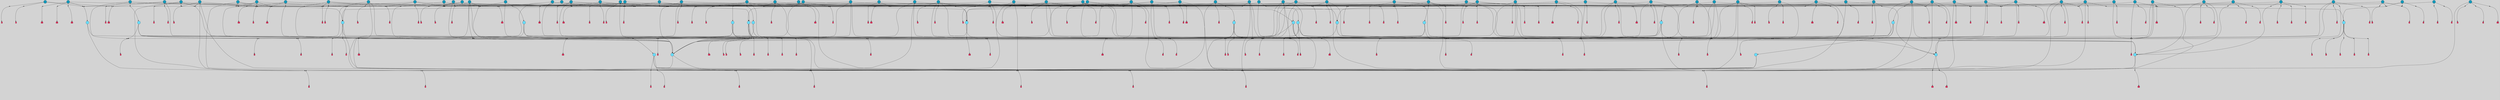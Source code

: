 // File exported with GEGELATI v1.3.1
// On the 2024-04-08 17:39:28
// With the File::TPGGraphDotExporter
digraph{
	graph[pad = "0.212, 0.055" bgcolor = lightgray]
	node[shape=circle style = filled label = ""]
		T3 [fillcolor="#66ddff"]
		T4 [fillcolor="#66ddff"]
		T7 [fillcolor="#66ddff"]
		T9 [fillcolor="#66ddff"]
		T11 [fillcolor="#66ddff"]
		T24 [fillcolor="#66ddff"]
		T27 [fillcolor="#66ddff"]
		T54 [fillcolor="#66ddff"]
		T59 [fillcolor="#66ddff"]
		T95 [fillcolor="#66ddff"]
		T96 [fillcolor="#66ddff"]
		T102 [fillcolor="#1199bb"]
		T111 [fillcolor="#66ddff"]
		T116 [fillcolor="#1199bb"]
		T129 [fillcolor="#66ddff"]
		T131 [fillcolor="#66ddff"]
		T148 [fillcolor="#1199bb"]
		T159 [fillcolor="#1199bb"]
		T160 [fillcolor="#66ddff"]
		T176 [fillcolor="#1199bb"]
		T180 [fillcolor="#1199bb"]
		T184 [fillcolor="#1199bb"]
		T191 [fillcolor="#1199bb"]
		T194 [fillcolor="#1199bb"]
		T195 [fillcolor="#66ddff"]
		T198 [fillcolor="#1199bb"]
		T201 [fillcolor="#1199bb"]
		T202 [fillcolor="#1199bb"]
		T204 [fillcolor="#1199bb"]
		T210 [fillcolor="#1199bb"]
		T211 [fillcolor="#1199bb"]
		T212 [fillcolor="#66ddff"]
		T213 [fillcolor="#1199bb"]
		T214 [fillcolor="#66ddff"]
		T215 [fillcolor="#1199bb"]
		T217 [fillcolor="#1199bb"]
		T219 [fillcolor="#1199bb"]
		T221 [fillcolor="#1199bb"]
		T224 [fillcolor="#1199bb"]
		T226 [fillcolor="#1199bb"]
		T231 [fillcolor="#1199bb"]
		T232 [fillcolor="#1199bb"]
		T234 [fillcolor="#1199bb"]
		T239 [fillcolor="#1199bb"]
		T240 [fillcolor="#66ddff"]
		T241 [fillcolor="#1199bb"]
		T242 [fillcolor="#66ddff"]
		T244 [fillcolor="#66ddff"]
		T246 [fillcolor="#1199bb"]
		T247 [fillcolor="#1199bb"]
		T248 [fillcolor="#1199bb"]
		T249 [fillcolor="#1199bb"]
		T250 [fillcolor="#1199bb"]
		T253 [fillcolor="#1199bb"]
		T254 [fillcolor="#1199bb"]
		T256 [fillcolor="#1199bb"]
		T258 [fillcolor="#1199bb"]
		T259 [fillcolor="#1199bb"]
		T260 [fillcolor="#1199bb"]
		T261 [fillcolor="#1199bb"]
		T263 [fillcolor="#1199bb"]
		T264 [fillcolor="#1199bb"]
		T265 [fillcolor="#1199bb"]
		T266 [fillcolor="#1199bb"]
		T267 [fillcolor="#1199bb"]
		T272 [fillcolor="#1199bb"]
		T274 [fillcolor="#1199bb"]
		T275 [fillcolor="#1199bb"]
		T276 [fillcolor="#1199bb"]
		T277 [fillcolor="#1199bb"]
		T278 [fillcolor="#1199bb"]
		T279 [fillcolor="#1199bb"]
		T280 [fillcolor="#1199bb"]
		T281 [fillcolor="#1199bb"]
		T282 [fillcolor="#1199bb"]
		T192 [fillcolor="#1199bb"]
		T283 [fillcolor="#1199bb"]
		T284 [fillcolor="#1199bb"]
		T285 [fillcolor="#1199bb"]
		T286 [fillcolor="#1199bb"]
		T287 [fillcolor="#1199bb"]
		T288 [fillcolor="#1199bb"]
		T290 [fillcolor="#1199bb"]
		T291 [fillcolor="#1199bb"]
		T296 [fillcolor="#1199bb"]
		T297 [fillcolor="#1199bb"]
		T298 [fillcolor="#1199bb"]
		T300 [fillcolor="#1199bb"]
		T301 [fillcolor="#1199bb"]
		T302 [fillcolor="#1199bb"]
		T303 [fillcolor="#1199bb"]
		T304 [fillcolor="#1199bb"]
		T305 [fillcolor="#1199bb"]
		T306 [fillcolor="#1199bb"]
		T307 [fillcolor="#1199bb"]
		T308 [fillcolor="#1199bb"]
		T309 [fillcolor="#1199bb"]
		T310 [fillcolor="#1199bb"]
		T311 [fillcolor="#1199bb"]
		T312 [fillcolor="#1199bb"]
		T313 [fillcolor="#1199bb"]
		T314 [fillcolor="#1199bb"]
		P1462 [fillcolor="#cccccc" shape=point] //6|
		I1462 [shape=box style=invis label="6|1&2|6#1|7&#92;n10|7&2|0#1|5&#92;n9|4&0|1#2|2&#92;n8|6&0|0#1|0&#92;n"]
		P1462 -> I1462[style=invis]
		A1256 [fillcolor="#ff3366" shape=box margin=0.03 width=0 height=0 label="3"]
		T3 -> P1462 -> A1256
		P1463 [fillcolor="#cccccc" shape=point] //3|
		I1463 [shape=box style=invis label="7|6&2|4#0|2&#92;n10|3&2|7#1|4&#92;n11|6&0|4#0|1&#92;n7|1&0|0#2|6&#92;n7|6&0|3#2|6&#92;n4|0&2|6#0|1&#92;n4|4&2|5#0|2&#92;n4|6&0|4#2|7&#92;n10|0&2|3#1|5&#92;n2|6&0|5#0|2&#92;n1|0&2|3#0|7&#92;n1|6&2|0#0|5&#92;n6|2&0|1#0|7&#92;n9|2&0|3#2|7&#92;n5|3&0|6#0|6&#92;n1|7&2|5#2|3&#92;n8|1&2|7#0|6&#92;n1|0&2|5#2|1&#92;n7|1&2|2#2|5&#92;n7|4&2|6#0|3&#92;n"]
		P1463 -> I1463[style=invis]
		A1257 [fillcolor="#ff3366" shape=box margin=0.03 width=0 height=0 label="4"]
		T3 -> P1463 -> A1257
		P1464 [fillcolor="#cccccc" shape=point] //7|
		I1464 [shape=box style=invis label="0|2&2|4#2|6&#92;n5|3&0|6#0|1&#92;n4|7&2|6#0|5&#92;n7|6&0|7#0|5&#92;n10|7&2|2#1|1&#92;n"]
		P1464 -> I1464[style=invis]
		A1258 [fillcolor="#ff3366" shape=box margin=0.03 width=0 height=0 label="4"]
		T4 -> P1464 -> A1258
		P1465 [fillcolor="#cccccc" shape=point] //0|
		I1465 [shape=box style=invis label="2|5&0|1#0|6&#92;n6|1&2|2#2|7&#92;n8|0&0|3#1|4&#92;n4|3&2|5#2|4&#92;n8|1&2|4#0|0&#92;n6|6&0|1#2|6&#92;n11|7&2|4#2|5&#92;n6|2&2|4#0|2&#92;n8|5&2|4#2|4&#92;n2|1&2|1#2|2&#92;n2|7&2|5#2|6&#92;n9|7&0|5#0|4&#92;n1|2&0|5#2|6&#92;n4|2&2|3#2|7&#92;n3|3&2|1#0|2&#92;n"]
		P1465 -> I1465[style=invis]
		A1259 [fillcolor="#ff3366" shape=box margin=0.03 width=0 height=0 label="5"]
		T4 -> P1465 -> A1259
		P1466 [fillcolor="#cccccc" shape=point] //-3|
		I1466 [shape=box style=invis label="1|6&2|7#0|7&#92;n10|2&0|7#1|3&#92;n9|6&2|7#2|2&#92;n5|3&0|7#0|7&#92;n1|6&2|3#0|0&#92;n2|3&2|3#2|2&#92;n5|1&2|6#0|6&#92;n"]
		P1466 -> I1466[style=invis]
		A1260 [fillcolor="#ff3366" shape=box margin=0.03 width=0 height=0 label="7"]
		T7 -> P1466 -> A1260
		P1467 [fillcolor="#cccccc" shape=point] //5|
		I1467 [shape=box style=invis label="0|5&2|3#0|1&#92;n0|6&2|1#2|4&#92;n6|2&2|6#0|7&#92;n7|4&0|3#0|1&#92;n5|4&0|7#1|6&#92;n9|1&0|5#2|2&#92;n6|3&2|3#1|7&#92;n11|7&2|4#1|6&#92;n2|5&0|1#0|0&#92;n4|7&0|0#0|2&#92;n6|2&0|6#0|0&#92;n2|1&2|6#2|4&#92;n10|0&2|0#1|0&#92;n6|6&2|4#0|6&#92;n"]
		P1467 -> I1467[style=invis]
		A1261 [fillcolor="#ff3366" shape=box margin=0.03 width=0 height=0 label="8"]
		T7 -> P1467 -> A1261
		P1468 [fillcolor="#cccccc" shape=point] //-6|
		I1468 [shape=box style=invis label="11|1&0|7#2|0&#92;n10|4&0|1#1|0&#92;n4|3&2|4#2|1&#92;n0|5&2|0#0|0&#92;n6|1&0|0#0|3&#92;n8|2&2|0#0|4&#92;n11|4&2|0#1|6&#92;n7|0&2|6#2|3&#92;n5|3&2|6#2|0&#92;n2|0&2|0#0|4&#92;n"]
		P1468 -> I1468[style=invis]
		A1262 [fillcolor="#ff3366" shape=box margin=0.03 width=0 height=0 label="9"]
		T9 -> P1468 -> A1262
		P1469 [fillcolor="#cccccc" shape=point] //2|
		I1469 [shape=box style=invis label="6|3&2|7#1|4&#92;n8|6&0|0#2|5&#92;n2|1&0|2#0|3&#92;n8|7&0|6#0|4&#92;n2|1&2|0#0|1&#92;n0|0&2|2#2|3&#92;n6|6&0|7#2|1&#92;n6|1&0|7#2|6&#92;n5|4&2|7#0|4&#92;n0|3&0|4#2|0&#92;n11|0&2|0#2|5&#92;n4|5&2|5#2|4&#92;n5|7&0|6#0|4&#92;n9|7&2|5#0|3&#92;n5|4&2|1#0|3&#92;n5|3&0|1#1|7&#92;n0|4&0|3#2|5&#92;n"]
		P1469 -> I1469[style=invis]
		A1263 [fillcolor="#ff3366" shape=box margin=0.03 width=0 height=0 label="10"]
		T9 -> P1469 -> A1263
		P1470 [fillcolor="#cccccc" shape=point] //6|
		I1470 [shape=box style=invis label="3|0&2|7#2|2&#92;n3|2&0|4#2|5&#92;n5|1&0|2#1|0&#92;n8|7&0|1#2|0&#92;n8|5&0|3#0|6&#92;n0|2&0|2#2|3&#92;n1|5&2|5#0|5&#92;n5|6&0|6#0|7&#92;n6|7&0|0#2|6&#92;n1|2&2|3#0|0&#92;n7|7&2|3#0|4&#92;n0|7&2|7#0|6&#92;n1|0&2|2#2|7&#92;n4|4&0|1#0|0&#92;n"]
		P1470 -> I1470[style=invis]
		A1264 [fillcolor="#ff3366" shape=box margin=0.03 width=0 height=0 label="11"]
		T11 -> P1470 -> A1264
		P1471 [fillcolor="#cccccc" shape=point] //-4|
		I1471 [shape=box style=invis label="4|1&0|4#2|6&#92;n1|2&2|2#2|0&#92;n1|2&2|0#0|6&#92;n8|4&2|3#2|5&#92;n5|5&2|1#1|0&#92;n"]
		P1471 -> I1471[style=invis]
		A1265 [fillcolor="#ff3366" shape=box margin=0.03 width=0 height=0 label="12"]
		T11 -> P1471 -> A1265
		P1472 [fillcolor="#cccccc" shape=point] //-3|
		I1472 [shape=box style=invis label="8|1&2|3#0|5&#92;n0|6&0|5#0|5&#92;n3|7&2|1#0|6&#92;n3|5&0|1#0|0&#92;n9|5&2|0#0|4&#92;n3|5&0|2#0|3&#92;n10|6&2|4#1|0&#92;n9|4&2|7#2|6&#92;n1|7&2|5#2|2&#92;n"]
		P1472 -> I1472[style=invis]
		A1266 [fillcolor="#ff3366" shape=box margin=0.03 width=0 height=0 label="5"]
		T4 -> P1472 -> A1266
		P1473 [fillcolor="#cccccc" shape=point] //1|
		I1473 [shape=box style=invis label="5|1&0|6#2|7&#92;n2|4&0|4#2|2&#92;n0|6&0|5#0|4&#92;n10|6&2|5#1|6&#92;n9|3&0|1#1|7&#92;n10|3&2|2#1|0&#92;n5|0&0|0#2|1&#92;n11|3&2|3#1|5&#92;n10|3&0|1#1|0&#92;n2|4&0|1#0|1&#92;n0|2&0|3#2|4&#92;n9|2&2|1#2|5&#92;n11|7&2|6#2|6&#92;n"]
		P1473 -> I1473[style=invis]
		T24 -> P1473 -> T7
		P1474 [fillcolor="#cccccc" shape=point] //5|
		I1474 [shape=box style=invis label="3|0&2|0#0|1&#92;n3|0&0|7#0|1&#92;n5|3&0|2#2|6&#92;n4|4&2|4#2|6&#92;n11|2&0|7#1|6&#92;n2|7&2|2#2|5&#92;n9|3&2|6#2|7&#92;n7|7&0|0#0|4&#92;n6|1&2|4#2|3&#92;n5|4&2|0#1|6&#92;n1|3&0|7#0|4&#92;n"]
		P1474 -> I1474[style=invis]
		A1267 [fillcolor="#ff3366" shape=box margin=0.03 width=0 height=0 label="7"]
		T24 -> P1474 -> A1267
		P1475 [fillcolor="#cccccc" shape=point] //-2|
		I1475 [shape=box style=invis label="4|1&0|4#0|3&#92;n4|2&0|5#2|0&#92;n5|5&2|6#0|5&#92;n1|4&0|1#0|2&#92;n6|3&2|7#1|5&#92;n0|4&2|0#0|3&#92;n8|5&2|5#1|2&#92;n10|7&2|7#1|1&#92;n3|4&0|0#2|1&#92;n3|6&2|5#2|5&#92;n8|3&0|1#0|7&#92;n10|0&2|7#1|3&#92;n4|1&2|4#0|1&#92;n9|3&2|0#0|4&#92;n3|6&2|0#0|4&#92;n1|2&0|6#2|1&#92;n4|0&2|1#2|2&#92;n"]
		P1475 -> I1475[style=invis]
		A1268 [fillcolor="#ff3366" shape=box margin=0.03 width=0 height=0 label="14"]
		T24 -> P1475 -> A1268
		P1476 [fillcolor="#cccccc" shape=point] //2|
		I1476 [shape=box style=invis label="9|1&2|3#0|1&#92;n5|2&2|0#2|4&#92;n3|6&2|5#2|7&#92;n7|0&2|5#0|4&#92;n1|2&0|3#0|5&#92;n7|3&2|7#0|0&#92;n"]
		P1476 -> I1476[style=invis]
		A1269 [fillcolor="#ff3366" shape=box margin=0.03 width=0 height=0 label="2"]
		T27 -> P1476 -> A1269
		P1477 [fillcolor="#cccccc" shape=point] //-6|
		I1477 [shape=box style=invis label="7|5&0|4#0|4&#92;n11|0&2|5#2|1&#92;n"]
		P1477 -> I1477[style=invis]
		A1270 [fillcolor="#ff3366" shape=box margin=0.03 width=0 height=0 label="3"]
		T27 -> P1477 -> A1270
		T27 -> P1463
		T27 -> P1465
		P1478 [fillcolor="#cccccc" shape=point] //0|
		I1478 [shape=box style=invis label="4|0&0|3#2|7&#92;n10|2&0|3#1|7&#92;n3|5&0|2#0|3&#92;n4|5&0|0#2|1&#92;n10|7&2|0#1|2&#92;n5|3&2|3#1|6&#92;n9|5&2|0#0|4&#92;n5|4&2|7#0|2&#92;n10|3&2|7#1|4&#92;n7|2&0|1#2|6&#92;n8|6&0|5#0|5&#92;n8|7&2|3#0|5&#92;n2|6&2|4#0|0&#92;n"]
		P1478 -> I1478[style=invis]
		A1271 [fillcolor="#ff3366" shape=box margin=0.03 width=0 height=0 label="5"]
		T27 -> P1478 -> A1271
		P1479 [fillcolor="#cccccc" shape=point] //8|
		I1479 [shape=box style=invis label="9|0&0|1#2|0&#92;n10|1&2|5#1|4&#92;n8|2&2|6#0|4&#92;n2|4&2|5#2|3&#92;n4|2&2|2#0|2&#92;n7|5&0|2#0|0&#92;n8|2&2|1#1|3&#92;n8|7&0|7#2|1&#92;n1|1&0|0#0|7&#92;n5|6&2|5#1|0&#92;n6|6&2|5#0|0&#92;n11|4&0|3#2|6&#92;n4|2&2|4#0|7&#92;n5|6&0|1#2|0&#92;n11|3&0|2#0|7&#92;n"]
		P1479 -> I1479[style=invis]
		A1272 [fillcolor="#ff3366" shape=box margin=0.03 width=0 height=0 label="6"]
		T54 -> P1479 -> A1272
		T54 -> P1474
		P1480 [fillcolor="#cccccc" shape=point] //-10|
		I1480 [shape=box style=invis label="3|6&0|0#0|4&#92;n4|1&2|4#0|1&#92;n5|1&0|1#0|4&#92;n5|5&2|6#0|5&#92;n6|5&0|6#0|3&#92;n11|1&2|0#0|1&#92;n0|7&2|0#0|3&#92;n1|2&0|6#0|1&#92;n8|0&0|4#2|0&#92;n0|4&0|7#2|7&#92;n7|0&2|7#1|3&#92;n3|1&0|5#2|5&#92;n5|1&0|4#0|3&#92;n2|2&0|2#0|0&#92;n8|3&0|1#0|7&#92;n3|0&0|3#0|5&#92;n7|2&0|5#2|0&#92;n6|3&2|7#1|5&#92;n4|7&2|7#2|1&#92;n"]
		P1480 -> I1480[style=invis]
		A1273 [fillcolor="#ff3366" shape=box margin=0.03 width=0 height=0 label="14"]
		T54 -> P1480 -> A1273
		T54 -> P1467
		P1481 [fillcolor="#cccccc" shape=point] //8|
		I1481 [shape=box style=invis label="9|0&0|1#2|0&#92;n10|1&2|5#1|4&#92;n8|2&2|6#0|4&#92;n4|5&0|3#0|1&#92;n2|4&2|5#2|3&#92;n4|2&2|2#0|2&#92;n7|5&0|2#0|0&#92;n8|2&2|1#1|3&#92;n8|7&0|7#2|1&#92;n1|1&0|0#0|7&#92;n5|6&2|5#1|0&#92;n6|3&2|5#0|0&#92;n11|4&0|3#2|6&#92;n1|2&2|4#0|7&#92;n5|6&0|1#2|0&#92;n11|3&0|2#0|7&#92;n"]
		P1481 -> I1481[style=invis]
		A1274 [fillcolor="#ff3366" shape=box margin=0.03 width=0 height=0 label="6"]
		T59 -> P1481 -> A1274
		T59 -> P1474
		T59 -> P1468
		T59 -> P1474
		P1482 [fillcolor="#cccccc" shape=point] //4|
		I1482 [shape=box style=invis label="4|3&0|6#0|3&#92;n5|7&2|3#2|2&#92;n5|6&0|7#1|2&#92;n1|4&2|6#0|3&#92;n8|4&2|1#2|5&#92;n9|5&2|4#1|4&#92;n2|4&0|5#0|7&#92;n10|0&0|6#1|3&#92;n3|0&0|6#0|2&#92;n2|7&2|7#2|6&#92;n5|2&0|5#1|5&#92;n10|4&2|5#1|7&#92;n4|0&0|4#2|4&#92;n11|1&0|4#2|6&#92;n10|6&2|0#1|4&#92;n9|7&0|3#1|4&#92;n4|5&2|7#0|6&#92;n11|5&2|6#2|3&#92;n0|3&0|5#0|1&#92;n"]
		P1482 -> I1482[style=invis]
		A1275 [fillcolor="#ff3366" shape=box margin=0.03 width=0 height=0 label="13"]
		T95 -> P1482 -> A1275
		P1483 [fillcolor="#cccccc" shape=point] //8|
		I1483 [shape=box style=invis label="9|7&0|5#2|5&#92;n3|3&2|3#0|2&#92;n9|5&2|2#1|0&#92;n2|3&0|6#0|3&#92;n4|4&2|5#2|7&#92;n11|3&2|0#1|5&#92;n6|6&2|1#2|2&#92;n4|6&0|1#2|2&#92;n2|5&2|7#2|2&#92;n7|7&2|2#2|3&#92;n6|5&0|3#2|6&#92;n6|7&0|6#0|2&#92;n"]
		P1483 -> I1483[style=invis]
		A1276 [fillcolor="#ff3366" shape=box margin=0.03 width=0 height=0 label="14"]
		T95 -> P1483 -> A1276
		P1484 [fillcolor="#cccccc" shape=point] //2|
		I1484 [shape=box style=invis label="4|1&0|4#2|6&#92;n5|5&2|1#1|0&#92;n1|0&2|0#0|6&#92;n8|4&2|3#2|5&#92;n"]
		P1484 -> I1484[style=invis]
		T95 -> P1484 -> T11
		P1485 [fillcolor="#cccccc" shape=point] //-9|
		I1485 [shape=box style=invis label="2|0&2|0#2|1&#92;n4|4&2|4#2|6&#92;n9|1&0|3#1|7&#92;n5|3&0|2#2|6&#92;n2|7&2|2#2|5&#92;n5|4&2|0#1|6&#92;n3|0&0|7#0|1&#92;n1|3&0|7#0|4&#92;n11|6&2|2#0|7&#92;n7|7&0|0#0|4&#92;n11|0&0|7#1|6&#92;n9|3&2|6#2|7&#92;n"]
		P1485 -> I1485[style=invis]
		A1277 [fillcolor="#ff3366" shape=box margin=0.03 width=0 height=0 label="7"]
		T95 -> P1485 -> A1277
		P1486 [fillcolor="#cccccc" shape=point] //-8|
		I1486 [shape=box style=invis label="7|5&0|4#2|4&#92;n"]
		P1486 -> I1486[style=invis]
		A1278 [fillcolor="#ff3366" shape=box margin=0.03 width=0 height=0 label="3"]
		T95 -> P1486 -> A1278
		P1487 [fillcolor="#cccccc" shape=point] //6|
		I1487 [shape=box style=invis label="0|5&2|3#0|1&#92;n0|6&2|1#2|4&#92;n9|1&0|5#2|2&#92;n7|4&0|3#0|1&#92;n5|4&0|7#1|6&#92;n2|5&0|1#0|0&#92;n6|3&2|3#1|7&#92;n11|7&2|4#1|6&#92;n6|2&2|6#0|1&#92;n4|7&0|0#0|2&#92;n6|2&0|6#0|0&#92;n9|1&2|6#2|4&#92;n10|0&2|0#1|0&#92;n6|6&2|4#0|6&#92;n"]
		P1487 -> I1487[style=invis]
		A1279 [fillcolor="#ff3366" shape=box margin=0.03 width=0 height=0 label="8"]
		T96 -> P1487 -> A1279
		P1488 [fillcolor="#cccccc" shape=point] //5|
		I1488 [shape=box style=invis label="10|4&0|1#1|0&#92;n4|3&2|4#2|1&#92;n2|0&2|0#0|4&#92;n6|1&0|0#0|3&#92;n8|2&2|0#0|4&#92;n0|0&0|0#0|0&#92;n11|4&2|0#1|6&#92;n7|0&2|6#2|3&#92;n5|3&2|6#2|0&#92;n0|0&2|0#0|0&#92;n"]
		P1488 -> I1488[style=invis]
		A1280 [fillcolor="#ff3366" shape=box margin=0.03 width=0 height=0 label="9"]
		T96 -> P1488 -> A1280
		T96 -> P1462
		P1489 [fillcolor="#cccccc" shape=point] //1|
		I1489 [shape=box style=invis label="5|4&0|7#1|6&#92;n0|6&2|1#2|4&#92;n7|4&0|3#0|1&#92;n0|5&2|3#0|1&#92;n9|1&0|5#2|2&#92;n6|3&2|3#1|7&#92;n11|7&2|4#1|6&#92;n2|5&0|1#0|0&#92;n7|5&2|3#1|1&#92;n4|7&0|0#0|2&#92;n6|2&0|6#0|0&#92;n2|1&2|6#2|4&#92;n10|0&2|7#1|0&#92;n6|6&2|4#0|6&#92;n"]
		P1489 -> I1489[style=invis]
		A1281 [fillcolor="#ff3366" shape=box margin=0.03 width=0 height=0 label="8"]
		T96 -> P1489 -> A1281
		T96 -> P1472
		P1490 [fillcolor="#cccccc" shape=point] //7|
		I1490 [shape=box style=invis label="3|3&2|7#0|4&#92;n4|3&2|6#0|3&#92;n8|4&0|6#1|2&#92;n5|6&2|3#0|4&#92;n0|7&2|1#0|5&#92;n8|7&2|2#2|5&#92;n9|1&0|0#1|0&#92;n10|1&2|1#1|4&#92;n10|5&0|6#1|7&#92;n5|2&2|3#0|4&#92;n2|0&2|6#2|7&#92;n1|7&0|1#0|7&#92;n"]
		P1490 -> I1490[style=invis]
		A1282 [fillcolor="#ff3366" shape=box margin=0.03 width=0 height=0 label="2"]
		T102 -> P1490 -> A1282
		T102 -> P1486
		P1491 [fillcolor="#cccccc" shape=point] //8|
		I1491 [shape=box style=invis label="7|0&0|2#1|4&#92;n8|1&2|3#0|5&#92;n0|6&0|5#0|5&#92;n3|7&2|1#0|6&#92;n9|4&2|7#1|6&#92;n1|7&2|5#2|2&#92;n8|5&2|0#0|3&#92;n0|2&0|2#0|0&#92;n3|5&0|2#0|3&#92;n"]
		P1491 -> I1491[style=invis]
		A1283 [fillcolor="#ff3366" shape=box margin=0.03 width=0 height=0 label="5"]
		T102 -> P1491 -> A1283
		P1492 [fillcolor="#cccccc" shape=point] //-5|
		I1492 [shape=box style=invis label="0|0&2|3#0|2&#92;n10|5&0|6#1|3&#92;n7|3&0|6#2|3&#92;n3|4&0|6#0|6&#92;n10|5&0|2#1|1&#92;n5|0&0|1#0|3&#92;n6|6&2|5#1|5&#92;n7|4&0|2#1|7&#92;n5|7&0|1#2|5&#92;n1|5&0|0#0|3&#92;n7|5&2|1#2|6&#92;n9|0&0|2#0|0&#92;n4|0&2|4#0|0&#92;n4|6&0|0#2|3&#92;n3|1&0|6#2|5&#92;n7|7&2|1#2|3&#92;n9|4&2|2#0|6&#92;n"]
		P1492 -> I1492[style=invis]
		T111 -> P1492 -> T9
		P1493 [fillcolor="#cccccc" shape=point] //7|
		I1493 [shape=box style=invis label="7|4&2|1#2|0&#92;n4|1&2|4#2|3&#92;n5|0&2|0#2|2&#92;n6|1&2|4#2|6&#92;n"]
		P1493 -> I1493[style=invis]
		A1284 [fillcolor="#ff3366" shape=box margin=0.03 width=0 height=0 label="9"]
		T111 -> P1493 -> A1284
		P1494 [fillcolor="#cccccc" shape=point] //2|
		I1494 [shape=box style=invis label="3|0&2|0#0|1&#92;n11|2&0|7#1|6&#92;n8|7&2|4#0|5&#92;n5|3&0|2#2|6&#92;n4|4&2|4#2|6&#92;n3|0&0|7#0|1&#92;n2|7&2|2#2|5&#92;n9|3&2|6#2|7&#92;n7|7&0|0#0|4&#92;n6|1&2|4#1|3&#92;n5|4&2|0#1|6&#92;n1|3&0|7#0|4&#92;n"]
		P1494 -> I1494[style=invis]
		A1285 [fillcolor="#ff3366" shape=box margin=0.03 width=0 height=0 label="7"]
		T111 -> P1494 -> A1285
		T111 -> P1468
		P1495 [fillcolor="#cccccc" shape=point] //-4|
		I1495 [shape=box style=invis label="9|7&0|0#2|0&#92;n6|6&0|5#2|0&#92;n7|3&0|0#0|4&#92;n3|5&0|3#0|3&#92;n9|1&0|1#1|1&#92;n11|5&2|7#1|5&#92;n1|5&2|5#0|2&#92;n6|0&0|6#2|5&#92;n0|3&2|4#2|5&#92;n1|6&2|5#2|2&#92;n9|5&2|1#2|2&#92;n"]
		P1495 -> I1495[style=invis]
		T116 -> P1495 -> T9
		P1496 [fillcolor="#cccccc" shape=point] //4|
		I1496 [shape=box style=invis label="9|2&0|6#2|1&#92;n11|5&0|1#2|0&#92;n2|4&0|4#2|1&#92;n5|0&2|4#0|2&#92;n"]
		P1496 -> I1496[style=invis]
		A1286 [fillcolor="#ff3366" shape=box margin=0.03 width=0 height=0 label="3"]
		T116 -> P1496 -> A1286
		P1497 [fillcolor="#cccccc" shape=point] //-2|
		I1497 [shape=box style=invis label="5|2&2|0#2|4&#92;n9|1&2|3#0|1&#92;n3|6&2|5#2|7&#92;n7|0&2|1#0|4&#92;n1|2&0|3#0|5&#92;n7|3&2|7#0|0&#92;n"]
		P1497 -> I1497[style=invis]
		A1287 [fillcolor="#ff3366" shape=box margin=0.03 width=0 height=0 label="2"]
		T116 -> P1497 -> A1287
		T116 -> P1463
		T116 -> P1478
		T129 -> P1479
		T129 -> P1474
		P1498 [fillcolor="#cccccc" shape=point] //10|
		I1498 [shape=box style=invis label="4|5&2|7#2|1&#92;n1|7&2|3#0|6&#92;n3|5&2|2#0|3&#92;n10|3&0|7#1|4&#92;n7|1&0|4#2|6&#92;n10|2&0|3#1|7&#92;n9|5&2|0#0|4&#92;n4|0&0|3#2|7&#92;n11|4&2|6#1|2&#92;n5|4&2|7#0|2&#92;n2|6&2|4#0|0&#92;n6|5&0|7#2|1&#92;n5|3&2|3#1|6&#92;n10|7&2|0#1|2&#92;n"]
		P1498 -> I1498[style=invis]
		A1288 [fillcolor="#ff3366" shape=box margin=0.03 width=0 height=0 label="5"]
		T129 -> P1498 -> A1288
		P1499 [fillcolor="#cccccc" shape=point] //5|
		I1499 [shape=box style=invis label="9|4&2|3#1|3&#92;n0|4&2|4#0|5&#92;n6|1&2|6#2|5&#92;n4|0&0|5#2|0&#92;n"]
		P1499 -> I1499[style=invis]
		A1289 [fillcolor="#ff3366" shape=box margin=0.03 width=0 height=0 label="7"]
		T129 -> P1499 -> A1289
		P1500 [fillcolor="#cccccc" shape=point] //6|
		I1500 [shape=box style=invis label="9|4&2|7#0|6&#92;n8|4&0|1#1|0&#92;n1|3&0|0#2|1&#92;n2|4&0|6#2|2&#92;n5|1&2|5#0|7&#92;n3|0&0|3#2|6&#92;n2|2&2|6#0|2&#92;n8|4&0|4#2|2&#92;n5|1&2|4#0|3&#92;n9|4&0|6#0|6&#92;n5|0&2|2#1|5&#92;n11|7&0|0#1|1&#92;n0|4&0|3#0|3&#92;n7|7&2|4#2|5&#92;n1|5&0|1#2|1&#92;n"]
		P1500 -> I1500[style=invis]
		A1290 [fillcolor="#ff3366" shape=box margin=0.03 width=0 height=0 label="1"]
		T129 -> P1500 -> A1290
		P1501 [fillcolor="#cccccc" shape=point] //6|
		I1501 [shape=box style=invis label="10|4&2|6#1|2&#92;n8|4&0|1#1|0&#92;n0|4&2|6#0|0&#92;n8|4&2|5#2|1&#92;n7|5&2|5#1|0&#92;n3|6&0|6#2|2&#92;n1|7&0|7#0|5&#92;n2|0&0|7#2|4&#92;n2|6&2|2#0|0&#92;n0|7&2|7#0|7&#92;n11|6&0|4#2|2&#92;n5|5&0|0#0|1&#92;n10|1&0|0#1|0&#92;n7|3&0|1#2|5&#92;n9|2&2|7#1|5&#92;n9|4&2|6#2|7&#92;n1|6&2|4#2|2&#92;n3|3&2|2#0|7&#92;n1|6&2|0#0|0&#92;n6|4&2|6#1|0&#92;n"]
		P1501 -> I1501[style=invis]
		A1291 [fillcolor="#ff3366" shape=box margin=0.03 width=0 height=0 label="1"]
		T131 -> P1501 -> A1291
		P1502 [fillcolor="#cccccc" shape=point] //9|
		I1502 [shape=box style=invis label="11|0&2|0#1|1&#92;n3|6&0|6#0|0&#92;n1|4&0|0#2|4&#92;n7|5&2|2#1|3&#92;n11|7&2|6#1|7&#92;n5|2&0|6#1|5&#92;n9|5&0|6#0|3&#92;n2|2&2|7#0|5&#92;n9|3&2|2#2|0&#92;n11|0&2|7#0|1&#92;n1|1&2|0#0|1&#92;n6|6&0|6#1|2&#92;n9|7&0|1#0|3&#92;n2|0&2|4#2|5&#92;n2|4&2|2#0|0&#92;n6|1&2|1#1|7&#92;n10|7&2|5#1|6&#92;n11|5&2|7#2|4&#92;n"]
		P1502 -> I1502[style=invis]
		A1292 [fillcolor="#ff3366" shape=box margin=0.03 width=0 height=0 label="1"]
		T131 -> P1502 -> A1292
		T131 -> P1477
		P1503 [fillcolor="#cccccc" shape=point] //5|
		I1503 [shape=box style=invis label="3|0&0|0#0|1&#92;n5|6&0|4#0|3&#92;n4|4&2|4#2|6&#92;n11|2&0|7#1|6&#92;n2|7&2|2#2|5&#92;n9|3&2|6#2|7&#92;n7|7&0|0#0|4&#92;n6|1&2|4#2|3&#92;n5|4&2|0#1|6&#92;n5|3&0|2#2|6&#92;n1|3&0|7#0|4&#92;n"]
		P1503 -> I1503[style=invis]
		A1293 [fillcolor="#ff3366" shape=box margin=0.03 width=0 height=0 label="7"]
		T131 -> P1503 -> A1293
		T131 -> P1499
		P1504 [fillcolor="#cccccc" shape=point] //-1|
		I1504 [shape=box style=invis label="11|7&2|0#1|7&#92;n1|5&2|4#2|4&#92;n4|3&0|1#0|5&#92;n1|6&0|0#0|4&#92;n8|6&2|4#0|0&#92;n4|0&0|0#0|5&#92;n10|4&2|0#1|0&#92;n9|6&2|5#1|3&#92;n0|7&2|1#0|5&#92;n0|6&2|3#2|0&#92;n4|4&0|5#0|1&#92;n"]
		P1504 -> I1504[style=invis]
		A1294 [fillcolor="#ff3366" shape=box margin=0.03 width=0 height=0 label="12"]
		T148 -> P1504 -> A1294
		P1505 [fillcolor="#cccccc" shape=point] //1|
		I1505 [shape=box style=invis label="2|2&2|3#0|2&#92;n2|2&0|5#2|5&#92;n8|4&0|1#1|0&#92;n9|7&0|6#0|3&#92;n5|1&2|2#0|7&#92;n10|7&0|7#1|3&#92;n7|7&2|4#2|5&#92;n5|5&0|2#2|1&#92;n2|6&2|2#0|0&#92;n9|3&2|2#2|0&#92;n0|6&0|6#2|2&#92;n7|7&0|1#2|3&#92;n3|6&0|1#0|5&#92;n1|5&0|1#2|7&#92;n"]
		P1505 -> I1505[style=invis]
		A1295 [fillcolor="#ff3366" shape=box margin=0.03 width=0 height=0 label="1"]
		T148 -> P1505 -> A1295
		P1506 [fillcolor="#cccccc" shape=point] //-9|
		I1506 [shape=box style=invis label="4|7&2|6#0|5&#92;n11|3&0|2#2|6&#92;n10|2&2|4#1|6&#92;n3|0&2|6#2|7&#92;n4|3&0|5#0|7&#92;n2|3&0|7#0|7&#92;n10|6&0|7#1|5&#92;n10|1&2|2#1|1&#92;n1|7&0|3#2|6&#92;n"]
		P1506 -> I1506[style=invis]
		A1296 [fillcolor="#ff3366" shape=box margin=0.03 width=0 height=0 label="4"]
		T148 -> P1506 -> A1296
		P1507 [fillcolor="#cccccc" shape=point] //7|
		I1507 [shape=box style=invis label="7|2&0|4#1|3&#92;n7|7&0|0#0|4&#92;n4|4&2|4#2|6&#92;n2|3&2|2#2|5&#92;n8|0&0|2#2|1&#92;n9|3&2|6#2|7&#92;n6|4&2|4#2|3&#92;n3|3&2|0#0|1&#92;n6|4&2|0#1|6&#92;n5|3&0|7#0|4&#92;n"]
		P1507 -> I1507[style=invis]
		A1297 [fillcolor="#ff3366" shape=box margin=0.03 width=0 height=0 label="7"]
		T148 -> P1507 -> A1297
		P1508 [fillcolor="#cccccc" shape=point] //-6|
		I1508 [shape=box style=invis label="9|0&2|0#0|1&#92;n3|2&0|2#0|3&#92;n5|4&0|5#1|7&#92;n2|1&0|4#0|3&#92;n9|2&2|0#2|4&#92;n7|6&0|4#0|2&#92;n2|3&0|6#2|6&#92;n1|2&0|3#2|0&#92;n"]
		P1508 -> I1508[style=invis]
		T148 -> P1508 -> T54
		P1509 [fillcolor="#cccccc" shape=point] //7|
		I1509 [shape=box style=invis label="7|0&2|1#2|0&#92;n9|7&2|1#1|7&#92;n8|2&0|1#1|0&#92;n6|6&0|2#1|1&#92;n2|2&0|5#0|0&#92;n5|7&0|0#2|1&#92;n5|1&2|5#1|5&#92;n4|7&2|4#2|3&#92;n10|5&2|2#1|5&#92;n1|3&2|2#2|0&#92;n10|2&2|6#1|5&#92;n"]
		P1509 -> I1509[style=invis]
		A1298 [fillcolor="#ff3366" shape=box margin=0.03 width=0 height=0 label="1"]
		T159 -> P1509 -> A1298
		P1510 [fillcolor="#cccccc" shape=point] //7|
		I1510 [shape=box style=invis label="7|4&2|7#0|4&#92;n4|6&0|1#2|5&#92;n2|1&2|3#0|0&#92;n4|3&2|0#0|1&#92;n0|0&2|7#2|7&#92;n7|7&0|5#2|3&#92;n5|0&2|1#2|2&#92;n10|0&0|4#1|2&#92;n4|4&0|7#0|0&#92;n6|7&0|2#0|1&#92;n1|4&2|5#0|4&#92;n"]
		P1510 -> I1510[style=invis]
		A1299 [fillcolor="#ff3366" shape=box margin=0.03 width=0 height=0 label="0"]
		T159 -> P1510 -> A1299
		P1511 [fillcolor="#cccccc" shape=point] //5|
		I1511 [shape=box style=invis label="0|5&2|3#0|1&#92;n0|6&2|1#2|4&#92;n6|2&2|6#0|7&#92;n9|0&2|7#1|1&#92;n7|4&0|3#0|1&#92;n11|7&2|4#1|6&#92;n9|1&0|5#2|2&#92;n5|4&0|7#1|6&#92;n2|5&0|1#0|0&#92;n4|7&0|0#0|2&#92;n6|2&0|6#0|0&#92;n2|1&2|6#2|4&#92;n10|0&0|0#1|0&#92;n6|6&2|4#0|6&#92;n"]
		P1511 -> I1511[style=invis]
		T159 -> P1511 -> T129
		T160 -> P1482
		T160 -> P1485
		P1512 [fillcolor="#cccccc" shape=point] //5|
		I1512 [shape=box style=invis label="6|0&2|7#2|7&#92;n3|6&2|6#2|6&#92;n6|3&0|5#1|2&#92;n"]
		P1512 -> I1512[style=invis]
		A1300 [fillcolor="#ff3366" shape=box margin=0.03 width=0 height=0 label="3"]
		T160 -> P1512 -> A1300
		P1513 [fillcolor="#cccccc" shape=point] //-2|
		I1513 [shape=box style=invis label="11|7&2|0#1|7&#92;n4|3&0|1#2|5&#92;n0|4&2|4#2|7&#92;n1|6&0|0#0|4&#92;n4|0&0|0#0|5&#92;n0|6&2|3#2|0&#92;n9|6&2|5#1|3&#92;n0|7&2|1#2|5&#92;n4|4&0|5#0|1&#92;n10|4&0|0#1|0&#92;n"]
		P1513 -> I1513[style=invis]
		A1301 [fillcolor="#ff3366" shape=box margin=0.03 width=0 height=0 label="12"]
		T160 -> P1513 -> A1301
		T160 -> P1474
		P1514 [fillcolor="#cccccc" shape=point] //3|
		I1514 [shape=box style=invis label="4|7&0|7#2|7&#92;n11|5&2|6#0|2&#92;n5|5&2|6#2|0&#92;n3|2&0|6#0|3&#92;n10|2&2|5#1|5&#92;n9|4&2|3#1|5&#92;n2|5&2|7#2|4&#92;n11|3&2|5#1|0&#92;n7|0&0|7#2|1&#92;n1|2&0|5#0|1&#92;n"]
		P1514 -> I1514[style=invis]
		A1302 [fillcolor="#ff3366" shape=box margin=0.03 width=0 height=0 label="5"]
		T176 -> P1514 -> A1302
		P1515 [fillcolor="#cccccc" shape=point] //2|
		I1515 [shape=box style=invis label="7|1&0|6#0|1&#92;n5|2&2|5#1|6&#92;n10|1&2|1#1|1&#92;n4|7&0|4#2|2&#92;n11|7&0|4#2|7&#92;n5|0&0|5#1|7&#92;n8|2&0|5#2|4&#92;n10|0&2|6#1|6&#92;n5|1&0|1#2|3&#92;n1|6&2|0#0|1&#92;n9|6&2|2#1|4&#92;n3|4&2|3#0|0&#92;n10|1&0|1#1|0&#92;n2|2&0|1#2|1&#92;n3|1&2|7#0|3&#92;n"]
		P1515 -> I1515[style=invis]
		A1303 [fillcolor="#ff3366" shape=box margin=0.03 width=0 height=0 label="10"]
		T176 -> P1515 -> A1303
		P1516 [fillcolor="#cccccc" shape=point] //-1|
		I1516 [shape=box style=invis label="1|7&2|1#0|6&#92;n8|1&2|3#0|5&#92;n10|6&2|7#1|0&#92;n1|7&2|5#0|2&#92;n0|3&0|3#2|2&#92;n3|5&0|1#0|0&#92;n3|5&0|2#0|3&#92;n1|5&2|0#0|4&#92;n5|7&2|2#2|5&#92;n4|0&2|3#0|3&#92;n"]
		P1516 -> I1516[style=invis]
		T176 -> P1516 -> T3
		P1517 [fillcolor="#cccccc" shape=point] //-3|
		I1517 [shape=box style=invis label="6|3&2|4#1|4&#92;n5|3&0|1#1|7&#92;n2|1&0|2#2|3&#92;n8|7&0|6#0|4&#92;n2|1&2|0#0|1&#92;n0|0&2|2#2|3&#92;n6|1&0|7#2|6&#92;n5|7&0|2#0|4&#92;n0|3&0|4#2|0&#92;n11|0&2|0#2|5&#92;n6|0&2|0#1|4&#92;n8|6&0|2#2|5&#92;n5|4&2|1#0|3&#92;n9|7&2|5#0|3&#92;n5|4&2|7#0|4&#92;n"]
		P1517 -> I1517[style=invis]
		A1304 [fillcolor="#ff3366" shape=box margin=0.03 width=0 height=0 label="10"]
		T176 -> P1517 -> A1304
		P1518 [fillcolor="#cccccc" shape=point] //4|
		I1518 [shape=box style=invis label="7|1&0|6#0|1&#92;n5|2&2|5#1|6&#92;n10|1&2|1#1|1&#92;n9|6&2|2#1|4&#92;n4|7&0|4#2|2&#92;n9|6&0|4#1|1&#92;n10|0&2|6#1|6&#92;n5|1&0|1#2|3&#92;n1|6&2|0#0|1&#92;n8|2&0|5#2|4&#92;n3|4&2|3#0|0&#92;n10|1&0|5#1|0&#92;n2|2&0|1#2|1&#92;n3|1&2|7#0|3&#92;n"]
		P1518 -> I1518[style=invis]
		A1305 [fillcolor="#ff3366" shape=box margin=0.03 width=0 height=0 label="10"]
		T176 -> P1518 -> A1305
		T180 -> P1502
		T180 -> P1477
		T180 -> P1499
		P1519 [fillcolor="#cccccc" shape=point] //10|
		I1519 [shape=box style=invis label="9|6&0|1#2|4&#92;n8|6&2|5#2|3&#92;n2|6&2|7#2|1&#92;n7|4&2|5#2|0&#92;n2|4&2|4#0|1&#92;n10|5&0|2#1|6&#92;n8|0&2|7#1|1&#92;n"]
		P1519 -> I1519[style=invis]
		T180 -> P1519 -> T24
		P1520 [fillcolor="#cccccc" shape=point] //-9|
		I1520 [shape=box style=invis label="6|0&2|0#0|0&#92;n5|1&0|2#0|4&#92;n10|3&2|0#1|3&#92;n9|4&0|7#2|7&#92;n10|6&2|4#1|0&#92;n3|6&2|0#0|5&#92;n"]
		P1520 -> I1520[style=invis]
		A1306 [fillcolor="#ff3366" shape=box margin=0.03 width=0 height=0 label="5"]
		T180 -> P1520 -> A1306
		P1521 [fillcolor="#cccccc" shape=point] //-5|
		I1521 [shape=box style=invis label="10|6&2|5#1|6&#92;n9|3&0|1#1|7&#92;n2|4&0|1#0|1&#92;n11|3&0|7#1|6&#92;n5|1&0|6#2|7&#92;n8|0&0|0#0|1&#92;n0|6&0|7#0|4&#92;n6|7&2|6#2|6&#92;n11|0&2|3#0|5&#92;n"]
		P1521 -> I1521[style=invis]
		T184 -> P1521 -> T7
		P1522 [fillcolor="#cccccc" shape=point] //-9|
		I1522 [shape=box style=invis label="10|3&0|5#1|7&#92;n9|0&2|4#1|3&#92;n"]
		P1522 -> I1522[style=invis]
		A1307 [fillcolor="#ff3366" shape=box margin=0.03 width=0 height=0 label="3"]
		T184 -> P1522 -> A1307
		P1523 [fillcolor="#cccccc" shape=point] //-6|
		I1523 [shape=box style=invis label="3|5&0|0#0|2&#92;n6|6&2|1#2|6&#92;n4|6&0|1#2|5&#92;n7|1&0|6#1|3&#92;n11|1&2|4#0|5&#92;n1|2&0|1#2|3&#92;n4|3&0|5#2|4&#92;n4|0&0|5#2|0&#92;n8|5&2|4#2|4&#92;n2|4&0|1#0|6&#92;n5|1&2|4#0|0&#92;n3|3&2|1#0|2&#92;n9|7&0|5#0|4&#92;n2|2&0|6#2|0&#92;n7|1&2|2#2|2&#92;n"]
		P1523 -> I1523[style=invis]
		A1308 [fillcolor="#ff3366" shape=box margin=0.03 width=0 height=0 label="5"]
		T184 -> P1523 -> A1308
		P1524 [fillcolor="#cccccc" shape=point] //3|
		I1524 [shape=box style=invis label="7|2&0|2#2|4&#92;n0|4&0|6#2|7&#92;n9|0&0|1#2|2&#92;n8|6&0|0#1|0&#92;n"]
		P1524 -> I1524[style=invis]
		A1309 [fillcolor="#ff3366" shape=box margin=0.03 width=0 height=0 label="3"]
		T184 -> P1524 -> A1309
		T184 -> P1514
		T191 -> P1487
		P1525 [fillcolor="#cccccc" shape=point] //-7|
		I1525 [shape=box style=invis label="11|4&2|0#1|6&#92;n0|2&2|1#2|1&#92;n4|3&2|7#2|1&#92;n5|2&0|7#1|5&#92;n11|1&0|7#2|0&#92;n0|5&2|6#0|0&#92;n7|0&2|6#2|3&#92;n5|3&2|6#1|0&#92;n4|6&0|7#0|4&#92;n2|0&0|0#0|4&#92;n"]
		P1525 -> I1525[style=invis]
		A1310 [fillcolor="#ff3366" shape=box margin=0.03 width=0 height=0 label="9"]
		T191 -> P1525 -> A1310
		T191 -> P1505
		T191 -> P1492
		P1526 [fillcolor="#cccccc" shape=point] //5|
		I1526 [shape=box style=invis label="1|6&2|7#0|7&#92;n9|2&2|7#2|2&#92;n10|2&0|7#1|3&#92;n5|3&0|7#0|7&#92;n7|0&2|7#2|2&#92;n1|6&2|3#0|0&#92;n2|3&2|3#2|2&#92;n"]
		P1526 -> I1526[style=invis]
		A1311 [fillcolor="#ff3366" shape=box margin=0.03 width=0 height=0 label="7"]
		T191 -> P1526 -> A1311
		P1527 [fillcolor="#cccccc" shape=point] //-2|
		I1527 [shape=box style=invis label="1|0&0|3#0|3&#92;n2|7&0|4#0|4&#92;n11|6&2|1#1|4&#92;n6|1&2|5#0|0&#92;n2|0&2|0#0|6&#92;n1|3&2|1#0|4&#92;n"]
		P1527 -> I1527[style=invis]
		A1312 [fillcolor="#ff3366" shape=box margin=0.03 width=0 height=0 label="2"]
		T194 -> P1527 -> A1312
		P1528 [fillcolor="#cccccc" shape=point] //3|
		I1528 [shape=box style=invis label="5|4&2|7#0|4&#92;n0|4&0|3#2|5&#92;n8|6&0|0#2|5&#92;n2|1&0|2#0|3&#92;n9|7&0|6#0|4&#92;n0|0&2|2#2|3&#92;n6|6&0|7#2|1&#92;n6|1&0|7#2|6&#92;n0|3&0|4#2|0&#92;n11|0&2|0#2|5&#92;n4|5&2|5#2|4&#92;n5|3&0|1#1|7&#92;n9|7&2|2#0|3&#92;n5|4&2|1#0|3&#92;n5|0&0|6#0|4&#92;n0|0&0|1#2|0&#92;n"]
		P1528 -> I1528[style=invis]
		A1313 [fillcolor="#ff3366" shape=box margin=0.03 width=0 height=0 label="10"]
		T194 -> P1528 -> A1313
		T194 -> P1516
		P1529 [fillcolor="#cccccc" shape=point] //10|
		I1529 [shape=box style=invis label="6|1&2|4#2|3&#92;n3|0&0|7#0|1&#92;n5|3&0|2#2|6&#92;n4|4&0|4#2|6&#92;n5|4&2|0#1|6&#92;n10|5&0|6#1|5&#92;n2|5&2|1#2|2&#92;n1|3&0|7#0|4&#92;n3|0&2|0#0|1&#92;n11|2&0|5#1|6&#92;n9|3&2|6#2|7&#92;n7|7&0|0#0|4&#92;n"]
		P1529 -> I1529[style=invis]
		A1314 [fillcolor="#ff3366" shape=box margin=0.03 width=0 height=0 label="7"]
		T194 -> P1529 -> A1314
		P1530 [fillcolor="#cccccc" shape=point] //5|
		I1530 [shape=box style=invis label="3|0&2|0#2|1&#92;n3|0&0|7#0|1&#92;n5|3&0|2#2|6&#92;n4|4&2|4#2|6&#92;n5|4&2|0#1|6&#92;n2|7&2|2#2|5&#92;n1|3&0|7#0|4&#92;n11|6&2|2#0|7&#92;n7|7&0|0#0|4&#92;n6|1&2|4#2|3&#92;n11|0&0|7#1|6&#92;n9|3&2|6#2|7&#92;n"]
		P1530 -> I1530[style=invis]
		A1315 [fillcolor="#ff3366" shape=box margin=0.03 width=0 height=0 label="7"]
		T195 -> P1530 -> A1315
		P1531 [fillcolor="#cccccc" shape=point] //4|
		I1531 [shape=box style=invis label="7|1&0|6#0|1&#92;n6|7&2|7#1|7&#92;n10|1&2|1#1|1&#92;n9|6&2|2#1|4&#92;n4|7&0|4#2|2&#92;n9|6&0|5#1|1&#92;n10|0&2|6#1|6&#92;n5|1&0|1#2|3&#92;n10|1&0|5#1|0&#92;n3|4&2|3#0|0&#92;n8|2&0|5#2|4&#92;n1|6&2|0#0|0&#92;n2|3&0|1#2|6&#92;n5|2&2|2#1|6&#92;n2|2&0|1#2|1&#92;n3|1&2|7#0|3&#92;n6|7&2|3#0|4&#92;n"]
		P1531 -> I1531[style=invis]
		A1316 [fillcolor="#ff3366" shape=box margin=0.03 width=0 height=0 label="10"]
		T195 -> P1531 -> A1316
		P1532 [fillcolor="#cccccc" shape=point] //-4|
		I1532 [shape=box style=invis label="0|4&0|0#2|7&#92;n8|5&2|4#2|4&#92;n4|3&2|5#2|4&#92;n11|7&2|2#2|5&#92;n6|5&2|2#2|7&#92;n3|2&0|7#0|7&#92;n3|3&2|1#0|3&#92;n2|6&0|3#2|5&#92;n0|1&2|6#2|2&#92;n8|2&0|0#1|6&#92;n0|7&0|5#0|4&#92;n9|5&0|3#2|7&#92;n2|7&2|5#2|6&#92;n9|0&2|0#0|1&#92;n1|2&2|4#0|2&#92;n"]
		P1532 -> I1532[style=invis]
		T195 -> P1532 -> T27
		T195 -> P1510
		P1533 [fillcolor="#cccccc" shape=point] //-3|
		I1533 [shape=box style=invis label="0|0&2|7#2|7&#92;n4|6&0|2#2|5&#92;n2|1&2|3#0|0&#92;n4|3&2|0#0|1&#92;n7|4&2|7#0|4&#92;n5|0&2|1#2|2&#92;n10|0&0|4#1|2&#92;n4|4&0|7#0|0&#92;n6|7&0|2#0|1&#92;n1|4&2|5#0|4&#92;n"]
		P1533 -> I1533[style=invis]
		A1317 [fillcolor="#ff3366" shape=box margin=0.03 width=0 height=0 label="0"]
		T198 -> P1533 -> A1317
		P1534 [fillcolor="#cccccc" shape=point] //-3|
		I1534 [shape=box style=invis label="3|7&0|0#0|2&#92;n11|5&0|1#1|1&#92;n4|1&0|6#2|6&#92;n4|0&0|1#0|5&#92;n"]
		P1534 -> I1534[style=invis]
		T198 -> P1534 -> T24
		T198 -> P1474
		T198 -> P1497
		P1535 [fillcolor="#cccccc" shape=point] //-9|
		I1535 [shape=box style=invis label="4|1&0|4#2|6&#92;n11|0&2|0#0|6&#92;n8|4&2|3#2|5&#92;n6|0&0|3#0|1&#92;n"]
		P1535 -> I1535[style=invis]
		T198 -> P1535 -> T11
		P1536 [fillcolor="#cccccc" shape=point] //-5|
		I1536 [shape=box style=invis label="7|1&0|6#0|1&#92;n5|2&2|5#1|6&#92;n10|1&2|1#1|1&#92;n9|6&2|2#1|4&#92;n4|7&0|4#2|2&#92;n9|6&0|4#1|1&#92;n3|1&2|7#0|3&#92;n5|1&0|1#2|3&#92;n1|6&2|0#0|1&#92;n8|2&0|5#2|4&#92;n3|4&2|5#0|0&#92;n10|1&0|5#1|0&#92;n2|2&0|1#2|1&#92;n10|0&2|6#1|6&#92;n"]
		P1536 -> I1536[style=invis]
		A1318 [fillcolor="#ff3366" shape=box margin=0.03 width=0 height=0 label="10"]
		T201 -> P1536 -> A1318
		T201 -> P1505
		T201 -> P1489
		T201 -> P1534
		P1537 [fillcolor="#cccccc" shape=point] //9|
		I1537 [shape=box style=invis label="4|3&2|0#0|1&#92;n4|6&0|1#2|5&#92;n2|1&2|3#0|0&#92;n7|4&2|7#0|4&#92;n0|0&2|7#2|7&#92;n11|7&0|5#2|3&#92;n5|0&2|1#2|2&#92;n10|0&0|4#1|2&#92;n4|4&0|7#0|0&#92;n6|7&0|2#0|1&#92;n1|4&2|5#0|4&#92;n"]
		P1537 -> I1537[style=invis]
		A1319 [fillcolor="#ff3366" shape=box margin=0.03 width=0 height=0 label="0"]
		T202 -> P1537 -> A1319
		P1538 [fillcolor="#cccccc" shape=point] //4|
		I1538 [shape=box style=invis label="1|2&0|3#2|7&#92;n3|1&2|3#2|1&#92;n3|2&2|5#2|3&#92;n10|7&0|5#1|6&#92;n8|3&2|2#1|5&#92;n4|2&0|5#2|5&#92;n9|3&2|5#2|6&#92;n10|7&0|0#1|1&#92;n9|2&0|7#1|5&#92;n4|0&2|6#2|0&#92;n0|4&0|7#2|2&#92;n11|1&0|7#1|3&#92;n3|5&0|2#0|3&#92;n5|7&0|5#1|3&#92;n8|3&2|5#0|7&#92;n3|7&2|3#0|4&#92;n3|2&2|2#0|2&#92;n1|3&0|2#0|5&#92;n5|3&0|1#1|3&#92;n0|1&0|7#0|1&#92;n"]
		P1538 -> I1538[style=invis]
		A1320 [fillcolor="#ff3366" shape=box margin=0.03 width=0 height=0 label="11"]
		T202 -> P1538 -> A1320
		T202 -> P1473
		T202 -> P1524
		T204 -> P1484
		T204 -> P1530
		P1539 [fillcolor="#cccccc" shape=point] //-4|
		I1539 [shape=box style=invis label="7|5&2|5#1|5&#92;n9|6&2|3#0|3&#92;n10|6&2|1#1|0&#92;n8|0&0|5#1|3&#92;n6|6&2|5#0|7&#92;n7|5&2|2#0|7&#92;n"]
		P1539 -> I1539[style=invis]
		A1321 [fillcolor="#ff3366" shape=box margin=0.03 width=0 height=0 label="7"]
		T204 -> P1539 -> A1321
		T204 -> P1462
		T210 -> P1510
		T210 -> P1474
		T210 -> P1501
		P1540 [fillcolor="#cccccc" shape=point] //2|
		I1540 [shape=box style=invis label="4|5&2|7#2|1&#92;n1|7&2|3#0|6&#92;n3|5&2|2#0|3&#92;n10|3&2|7#1|4&#92;n7|1&0|4#2|6&#92;n4|0&0|3#2|7&#92;n9|5&2|0#0|4&#92;n10|2&0|3#1|7&#92;n11|4&2|6#1|2&#92;n10|3&2|1#1|6&#92;n5|4&2|7#0|2&#92;n2|6&2|4#0|0&#92;n6|5&0|7#2|1&#92;n5|3&2|3#1|6&#92;n10|7&2|0#1|2&#92;n"]
		P1540 -> I1540[style=invis]
		A1322 [fillcolor="#ff3366" shape=box margin=0.03 width=0 height=0 label="5"]
		T210 -> P1540 -> A1322
		T210 -> P1502
		T211 -> P1504
		P1541 [fillcolor="#cccccc" shape=point] //-10|
		I1541 [shape=box style=invis label="9|6&0|2#2|6&#92;n11|0&2|6#1|5&#92;n10|6&0|7#1|5&#92;n3|0&0|6#0|7&#92;n9|4&2|6#0|3&#92;n10|6&2|4#1|6&#92;n"]
		P1541 -> I1541[style=invis]
		A1323 [fillcolor="#ff3366" shape=box margin=0.03 width=0 height=0 label="4"]
		T211 -> P1541 -> A1323
		T211 -> P1507
		T211 -> P1508
		T211 -> P1499
		P1542 [fillcolor="#cccccc" shape=point] //5|
		I1542 [shape=box style=invis label="9|4&2|3#1|3&#92;n0|4&2|4#0|5&#92;n6|1&2|6#2|5&#92;n4|0&0|5#2|0&#92;n"]
		P1542 -> I1542[style=invis]
		A1324 [fillcolor="#ff3366" shape=box margin=0.03 width=0 height=0 label="7"]
		T212 -> P1542 -> A1324
		P1543 [fillcolor="#cccccc" shape=point] //10|
		I1543 [shape=box style=invis label="4|5&2|7#2|1&#92;n1|7&2|3#0|6&#92;n3|5&2|2#0|3&#92;n10|3&0|7#1|4&#92;n7|1&0|4#2|6&#92;n10|2&0|3#1|7&#92;n9|5&2|0#0|4&#92;n4|0&0|3#2|7&#92;n11|4&2|6#1|2&#92;n5|4&2|7#0|2&#92;n2|6&2|4#0|0&#92;n6|5&0|7#2|1&#92;n5|3&2|3#1|6&#92;n10|7&2|0#1|2&#92;n"]
		P1543 -> I1543[style=invis]
		A1325 [fillcolor="#ff3366" shape=box margin=0.03 width=0 height=0 label="5"]
		T212 -> P1543 -> A1325
		P1544 [fillcolor="#cccccc" shape=point] //8|
		I1544 [shape=box style=invis label="9|0&0|1#2|0&#92;n10|1&2|5#1|4&#92;n8|2&2|6#0|4&#92;n2|4&2|5#2|3&#92;n4|2&2|2#0|2&#92;n7|5&0|2#0|0&#92;n8|2&2|1#1|3&#92;n8|7&0|7#2|1&#92;n1|1&0|0#0|7&#92;n5|6&2|5#1|0&#92;n6|6&2|5#0|0&#92;n11|4&0|3#2|6&#92;n4|2&2|4#0|7&#92;n5|6&0|1#2|0&#92;n11|3&0|2#0|7&#92;n"]
		P1544 -> I1544[style=invis]
		A1326 [fillcolor="#ff3366" shape=box margin=0.03 width=0 height=0 label="6"]
		T212 -> P1544 -> A1326
		P1545 [fillcolor="#cccccc" shape=point] //5|
		I1545 [shape=box style=invis label="3|0&2|0#0|1&#92;n3|0&0|7#0|1&#92;n5|3&0|2#2|6&#92;n4|4&2|4#2|6&#92;n11|2&0|7#1|6&#92;n2|7&2|2#2|5&#92;n9|3&2|6#2|7&#92;n7|7&0|0#0|4&#92;n6|1&2|4#2|3&#92;n5|4&2|0#1|6&#92;n1|3&0|7#0|4&#92;n"]
		P1545 -> I1545[style=invis]
		A1327 [fillcolor="#ff3366" shape=box margin=0.03 width=0 height=0 label="7"]
		T212 -> P1545 -> A1327
		P1546 [fillcolor="#cccccc" shape=point] //5|
		I1546 [shape=box style=invis label="0|5&2|3#0|1&#92;n0|6&2|1#2|4&#92;n6|2&2|6#0|7&#92;n9|0&2|7#1|1&#92;n7|4&0|3#0|1&#92;n11|7&2|4#1|6&#92;n9|1&0|5#2|2&#92;n5|4&0|7#1|6&#92;n2|5&0|1#0|0&#92;n4|7&0|0#0|2&#92;n6|2&0|6#0|0&#92;n2|1&2|6#2|4&#92;n10|0&0|0#1|0&#92;n6|6&2|4#0|6&#92;n"]
		P1546 -> I1546[style=invis]
		T213 -> P1546 -> T212
		P1547 [fillcolor="#cccccc" shape=point] //6|
		I1547 [shape=box style=invis label="9|4&2|7#0|6&#92;n8|4&0|1#1|0&#92;n1|3&0|0#2|1&#92;n2|4&0|6#2|2&#92;n5|1&2|5#0|7&#92;n3|0&0|3#2|6&#92;n2|2&2|6#0|2&#92;n8|4&0|4#2|2&#92;n5|1&2|4#0|3&#92;n9|4&0|6#0|6&#92;n5|0&2|2#1|5&#92;n11|7&0|0#1|1&#92;n0|4&0|3#0|3&#92;n7|7&2|4#2|5&#92;n1|5&0|1#2|1&#92;n"]
		P1547 -> I1547[style=invis]
		A1328 [fillcolor="#ff3366" shape=box margin=0.03 width=0 height=0 label="1"]
		T212 -> P1547 -> A1328
		P1548 [fillcolor="#cccccc" shape=point] //7|
		I1548 [shape=box style=invis label="7|4&2|7#0|4&#92;n4|6&0|1#2|5&#92;n2|1&2|3#0|0&#92;n4|3&2|0#0|1&#92;n0|0&2|7#2|7&#92;n7|7&0|5#2|3&#92;n5|0&2|1#2|2&#92;n10|0&0|4#1|2&#92;n4|4&0|7#0|0&#92;n6|7&0|2#0|1&#92;n1|4&2|5#0|4&#92;n"]
		P1548 -> I1548[style=invis]
		A1329 [fillcolor="#ff3366" shape=box margin=0.03 width=0 height=0 label="0"]
		T213 -> P1548 -> A1329
		P1549 [fillcolor="#cccccc" shape=point] //7|
		I1549 [shape=box style=invis label="7|0&2|1#2|0&#92;n9|7&2|1#1|7&#92;n8|2&0|1#1|0&#92;n6|6&0|2#1|1&#92;n2|2&0|5#0|0&#92;n5|7&0|0#2|1&#92;n5|1&2|5#1|5&#92;n4|7&2|4#2|3&#92;n10|5&2|2#1|5&#92;n1|3&2|2#2|0&#92;n10|2&2|6#1|5&#92;n"]
		P1549 -> I1549[style=invis]
		A1330 [fillcolor="#ff3366" shape=box margin=0.03 width=0 height=0 label="1"]
		T213 -> P1549 -> A1330
		P1550 [fillcolor="#cccccc" shape=point] //6|
		I1550 [shape=box style=invis label="9|4&2|7#0|6&#92;n8|4&0|1#1|0&#92;n1|3&0|0#2|1&#92;n2|4&0|6#2|2&#92;n5|1&2|5#0|7&#92;n3|0&0|3#2|6&#92;n2|2&2|6#0|2&#92;n8|4&0|4#2|2&#92;n5|1&2|4#0|3&#92;n9|4&0|6#0|6&#92;n5|0&2|2#1|5&#92;n11|7&0|0#1|1&#92;n0|4&0|3#0|3&#92;n7|7&2|4#2|5&#92;n1|5&0|1#2|1&#92;n"]
		P1550 -> I1550[style=invis]
		A1331 [fillcolor="#ff3366" shape=box margin=0.03 width=0 height=0 label="1"]
		T214 -> P1550 -> A1331
		P1551 [fillcolor="#cccccc" shape=point] //5|
		I1551 [shape=box style=invis label="9|4&2|3#1|3&#92;n0|4&2|4#0|5&#92;n6|1&2|6#2|5&#92;n4|0&0|5#2|0&#92;n"]
		P1551 -> I1551[style=invis]
		A1332 [fillcolor="#ff3366" shape=box margin=0.03 width=0 height=0 label="7"]
		T214 -> P1551 -> A1332
		P1552 [fillcolor="#cccccc" shape=point] //8|
		I1552 [shape=box style=invis label="9|0&0|1#2|0&#92;n10|1&2|5#1|4&#92;n8|2&2|6#0|4&#92;n2|4&2|5#2|3&#92;n4|2&2|2#0|2&#92;n7|5&0|2#0|0&#92;n8|2&2|1#1|3&#92;n8|7&0|7#2|1&#92;n1|1&0|0#0|7&#92;n5|6&2|5#1|0&#92;n6|6&2|5#0|0&#92;n11|4&0|3#2|6&#92;n4|2&2|4#0|7&#92;n5|6&0|1#2|0&#92;n11|3&0|2#0|7&#92;n"]
		P1552 -> I1552[style=invis]
		A1333 [fillcolor="#ff3366" shape=box margin=0.03 width=0 height=0 label="6"]
		T214 -> P1552 -> A1333
		P1553 [fillcolor="#cccccc" shape=point] //10|
		I1553 [shape=box style=invis label="4|5&2|7#2|1&#92;n1|7&2|3#0|6&#92;n3|5&2|2#0|3&#92;n10|3&0|7#1|4&#92;n7|1&0|4#2|6&#92;n10|2&0|3#1|7&#92;n9|5&2|0#0|4&#92;n4|0&0|3#2|7&#92;n11|4&2|6#1|2&#92;n5|4&2|7#0|2&#92;n2|6&2|4#0|0&#92;n6|5&0|7#2|1&#92;n5|3&2|3#1|6&#92;n10|7&2|0#1|2&#92;n"]
		P1553 -> I1553[style=invis]
		A1334 [fillcolor="#ff3366" shape=box margin=0.03 width=0 height=0 label="5"]
		T214 -> P1553 -> A1334
		P1554 [fillcolor="#cccccc" shape=point] //5|
		I1554 [shape=box style=invis label="0|5&2|3#0|1&#92;n0|6&2|1#2|4&#92;n6|2&2|6#0|7&#92;n9|0&2|7#1|1&#92;n7|4&0|3#0|1&#92;n11|7&2|4#1|6&#92;n9|1&0|5#2|2&#92;n5|4&0|7#1|6&#92;n2|5&0|1#0|0&#92;n4|7&0|0#0|2&#92;n6|2&0|6#0|0&#92;n2|1&2|6#2|4&#92;n10|0&0|0#1|0&#92;n6|6&2|4#0|6&#92;n"]
		P1554 -> I1554[style=invis]
		T215 -> P1554 -> T214
		P1555 [fillcolor="#cccccc" shape=point] //7|
		I1555 [shape=box style=invis label="7|4&2|7#0|4&#92;n4|6&0|1#2|5&#92;n2|1&2|3#0|0&#92;n4|3&2|0#0|1&#92;n0|0&2|7#2|7&#92;n7|7&0|5#2|3&#92;n5|0&2|1#2|2&#92;n10|0&0|4#1|2&#92;n4|4&0|7#0|0&#92;n6|7&0|2#0|1&#92;n1|4&2|5#0|4&#92;n"]
		P1555 -> I1555[style=invis]
		A1335 [fillcolor="#ff3366" shape=box margin=0.03 width=0 height=0 label="0"]
		T215 -> P1555 -> A1335
		P1556 [fillcolor="#cccccc" shape=point] //5|
		I1556 [shape=box style=invis label="3|0&2|0#0|1&#92;n3|0&0|7#0|1&#92;n5|3&0|2#2|6&#92;n4|4&2|4#2|6&#92;n11|2&0|7#1|6&#92;n2|7&2|2#2|5&#92;n9|3&2|6#2|7&#92;n7|7&0|0#0|4&#92;n6|1&2|4#2|3&#92;n5|4&2|0#1|6&#92;n1|3&0|7#0|4&#92;n"]
		P1556 -> I1556[style=invis]
		A1336 [fillcolor="#ff3366" shape=box margin=0.03 width=0 height=0 label="7"]
		T214 -> P1556 -> A1336
		P1557 [fillcolor="#cccccc" shape=point] //7|
		I1557 [shape=box style=invis label="7|0&2|1#2|0&#92;n9|7&2|1#1|7&#92;n8|2&0|1#1|0&#92;n6|6&0|2#1|1&#92;n2|2&0|5#0|0&#92;n5|7&0|0#2|1&#92;n5|1&2|5#1|5&#92;n4|7&2|4#2|3&#92;n10|5&2|2#1|5&#92;n1|3&2|2#2|0&#92;n10|2&2|6#1|5&#92;n"]
		P1557 -> I1557[style=invis]
		A1337 [fillcolor="#ff3366" shape=box margin=0.03 width=0 height=0 label="1"]
		T215 -> P1557 -> A1337
		P1558 [fillcolor="#cccccc" shape=point] //-6|
		I1558 [shape=box style=invis label="8|1&0|7#2|4&#92;n6|0&0|4#2|2&#92;n11|5&2|2#1|1&#92;n"]
		P1558 -> I1558[style=invis]
		A1338 [fillcolor="#ff3366" shape=box margin=0.03 width=0 height=0 label="3"]
		T217 -> P1558 -> A1338
		T217 -> P1506
		P1559 [fillcolor="#cccccc" shape=point] //1|
		I1559 [shape=box style=invis label="3|0&2|0#0|1&#92;n2|5&0|2#0|2&#92;n5|3&0|2#2|6&#92;n4|6&2|7#0|0&#92;n4|4&2|0#2|6&#92;n3|3&0|6#0|1&#92;n11|2&0|7#1|6&#92;n1|3&0|7#0|4&#92;n6|1&2|4#2|3&#92;n7|7&0|0#0|4&#92;n3|0&0|7#0|1&#92;n9|5&2|6#2|7&#92;n"]
		P1559 -> I1559[style=invis]
		A1339 [fillcolor="#ff3366" shape=box margin=0.03 width=0 height=0 label="7"]
		T217 -> P1559 -> A1339
		T217 -> P1521
		P1560 [fillcolor="#cccccc" shape=point] //4|
		I1560 [shape=box style=invis label="7|1&2|6#1|3&#92;n10|1&0|3#1|6&#92;n8|5&2|3#2|1&#92;n11|5&0|0#2|6&#92;n4|1&0|6#0|0&#92;n11|1&0|2#0|3&#92;n2|0&2|1#0|7&#92;n"]
		P1560 -> I1560[style=invis]
		A1340 [fillcolor="#ff3366" shape=box margin=0.03 width=0 height=0 label="2"]
		T217 -> P1560 -> A1340
		T219 -> P1524
		P1561 [fillcolor="#cccccc" shape=point] //3|
		I1561 [shape=box style=invis label="11|5&2|6#0|2&#92;n5|5&2|6#2|0&#92;n2|5&2|7#2|4&#92;n10|2&2|5#1|5&#92;n9|4&2|1#1|5&#92;n3|2&0|6#0|3&#92;n11|3&2|5#1|0&#92;n7|0&0|7#2|1&#92;n1|2&0|5#0|1&#92;n"]
		P1561 -> I1561[style=invis]
		A1341 [fillcolor="#ff3366" shape=box margin=0.03 width=0 height=0 label="5"]
		T219 -> P1561 -> A1341
		P1562 [fillcolor="#cccccc" shape=point] //10|
		I1562 [shape=box style=invis label="7|3&2|2#0|3&#92;n10|0&2|1#1|5&#92;n5|2&2|5#1|6&#92;n7|1&0|6#0|1&#92;n2|5&0|4#0|3&#92;n10|1&0|5#1|0&#92;n9|6&2|2#1|4&#92;n9|6&0|4#1|1&#92;n3|3&2|3#0|0&#92;n8|2&0|5#2|4&#92;n1|6&2|0#0|1&#92;n5|1&0|1#2|3&#92;n4|6&0|4#2|2&#92;n10|1&2|1#1|1&#92;n4|5&2|5#0|0&#92;n2|2&0|1#2|1&#92;n"]
		P1562 -> I1562[style=invis]
		A1342 [fillcolor="#ff3366" shape=box margin=0.03 width=0 height=0 label="10"]
		T219 -> P1562 -> A1342
		T219 -> P1468
		T219 -> P1520
		P1563 [fillcolor="#cccccc" shape=point] //-1|
		I1563 [shape=box style=invis label="11|7&2|3#2|0&#92;n10|1&0|5#1|6&#92;n1|7&0|3#2|6&#92;n11|0&2|1#2|2&#92;n7|4&0|5#2|2&#92;n0|1&2|1#0|0&#92;n4|2&2|5#0|7&#92;n4|0&0|2#0|0&#92;n3|2&0|1#2|6&#92;n"]
		P1563 -> I1563[style=invis]
		A1343 [fillcolor="#ff3366" shape=box margin=0.03 width=0 height=0 label="6"]
		T221 -> P1563 -> A1343
		P1564 [fillcolor="#cccccc" shape=point] //-7|
		I1564 [shape=box style=invis label="5|3&2|6#1|4&#92;n4|6&0|1#2|3&#92;n5|5&0|0#2|6&#92;n10|7&2|2#1|6&#92;n11|7&2|0#2|1&#92;n7|0&2|1#0|1&#92;n6|1&2|4#2|6&#92;n"]
		P1564 -> I1564[style=invis]
		A1344 [fillcolor="#ff3366" shape=box margin=0.03 width=0 height=0 label="9"]
		T221 -> P1564 -> A1344
		P1565 [fillcolor="#cccccc" shape=point] //6|
		I1565 [shape=box style=invis label="7|0&2|5#1|2&#92;n10|6&2|1#1|3&#92;n7|5&0|2#0|7&#92;n10|7&0|1#1|5&#92;n4|6&2|5#0|5&#92;n4|4&0|7#2|7&#92;n"]
		P1565 -> I1565[style=invis]
		A1345 [fillcolor="#ff3366" shape=box margin=0.03 width=0 height=0 label="7"]
		T221 -> P1565 -> A1345
		T221 -> P1468
		T221 -> P1484
		T224 -> P1495
		T224 -> P1496
		T224 -> P1497
		T224 -> P1463
		P1566 [fillcolor="#cccccc" shape=point] //-2|
		I1566 [shape=box style=invis label="3|0&2|0#0|1&#92;n5|3&2|6#2|7&#92;n9|1&0|3#2|5&#92;n5|3&0|2#2|6&#92;n4|4&2|4#2|6&#92;n1|3&0|7#0|4&#92;n2|7&2|2#2|5&#92;n3|0&0|7#0|1&#92;n6|0&2|4#2|3&#92;n5|4&2|0#1|6&#92;n11|2&0|7#1|6&#92;n"]
		P1566 -> I1566[style=invis]
		A1346 [fillcolor="#ff3366" shape=box margin=0.03 width=0 height=0 label="7"]
		T224 -> P1566 -> A1346
		P1567 [fillcolor="#cccccc" shape=point] //1|
		I1567 [shape=box style=invis label="0|3&2|7#2|3&#92;n9|5&2|2#1|0&#92;n2|3&0|6#0|3&#92;n6|6&2|1#2|2&#92;n5|2&0|6#2|7&#92;n3|4&2|3#0|2&#92;n6|7&0|6#0|2&#92;n10|0&0|7#1|5&#92;n0|6&0|1#2|2&#92;n4|4&2|5#2|7&#92;n"]
		P1567 -> I1567[style=invis]
		A1347 [fillcolor="#ff3366" shape=box margin=0.03 width=0 height=0 label="14"]
		T226 -> P1567 -> A1347
		T226 -> P1485
		T226 -> P1486
		P1568 [fillcolor="#cccccc" shape=point] //-2|
		I1568 [shape=box style=invis label="8|4&2|1#2|5&#92;n4|1&2|7#2|1&#92;n5|7&2|3#2|2&#92;n10|4&2|5#1|7&#92;n10|0&2|6#1|3&#92;n4|5&2|7#0|6&#92;n9|5&2|4#0|4&#92;n2|4&0|5#0|7&#92;n11|1&2|4#2|6&#92;n1|4&2|6#0|3&#92;n2|7&2|7#2|6&#92;n3|0&0|6#0|2&#92;n4|0&0|4#2|4&#92;n4|4&2|6#0|7&#92;n10|6&2|0#1|4&#92;n9|7&0|3#1|4&#92;n5|6&0|7#1|2&#92;n11|5&2|6#0|3&#92;n0|3&0|5#0|1&#92;n"]
		P1568 -> I1568[style=invis]
		T226 -> P1568 -> T9
		T226 -> P1486
		T231 -> P1497
		P1569 [fillcolor="#cccccc" shape=point] //9|
		I1569 [shape=box style=invis label="7|1&2|2#2|5&#92;n1|0&2|5#2|1&#92;n11|6&0|4#0|1&#92;n10|6&0|3#1|6&#92;n7|1&0|0#2|6&#92;n4|0&2|6#0|1&#92;n4|6&0|4#2|7&#92;n10|0&2|3#1|0&#92;n1|0&2|3#0|7&#92;n1|6&2|0#0|5&#92;n6|2&0|1#0|7&#92;n9|2&0|3#2|7&#92;n5|3&0|6#0|6&#92;n3|1&0|3#0|5&#92;n1|7&2|5#2|3&#92;n8|1&2|7#0|6&#92;n10|3&2|0#1|4&#92;n7|6&2|4#0|2&#92;n7|4&2|6#0|3&#92;n"]
		P1569 -> I1569[style=invis]
		T231 -> P1569 -> T7
		P1570 [fillcolor="#cccccc" shape=point] //2|
		I1570 [shape=box style=invis label="8|6&0|2#0|5&#92;n10|5&2|3#1|7&#92;n5|6&0|1#2|5&#92;n11|3&0|0#2|2&#92;n0|3&2|1#0|6&#92;n9|7&2|6#0|1&#92;n4|6&2|7#0|2&#92;n8|0&0|6#2|0&#92;n11|2&0|7#0|1&#92;n3|7&2|4#0|7&#92;n5|1&0|1#0|6&#92;n7|6&2|7#2|4&#92;n6|1&0|3#0|2&#92;n6|6&2|5#1|2&#92;n8|5&0|2#0|0&#92;n0|2&0|3#0|0&#92;n2|5&2|5#2|1&#92;n10|4&0|1#1|0&#92;n4|3&2|5#0|4&#92;n"]
		P1570 -> I1570[style=invis]
		A1348 [fillcolor="#ff3366" shape=box margin=0.03 width=0 height=0 label="11"]
		T231 -> P1570 -> A1348
		P1571 [fillcolor="#cccccc" shape=point] //-7|
		I1571 [shape=box style=invis label="11|2&2|6#1|1&#92;n2|3&0|6#2|3&#92;n10|0&0|2#1|4&#92;n"]
		P1571 -> I1571[style=invis]
		T231 -> P1571 -> T111
		P1572 [fillcolor="#cccccc" shape=point] //-1|
		I1572 [shape=box style=invis label="6|4&0|4#2|4&#92;n4|5&2|5#2|4&#92;n9|7&2|5#0|3&#92;n3|7&2|6#0|6&#92;n8|7&0|6#0|4&#92;n2|1&2|0#0|1&#92;n8|6&0|0#2|5&#92;n2|1&0|2#0|3&#92;n6|1&0|7#2|6&#92;n6|3&0|1#1|6&#92;n5|4&2|7#0|4&#92;n0|7&0|4#2|0&#92;n11|0&2|0#2|5&#92;n3|7&2|0#2|7&#92;n8|3&2|7#1|4&#92;n5|7&0|6#0|4&#92;n0|0&2|3#2|3&#92;n5|4&2|1#0|3&#92;n0|4&0|3#2|5&#92;n"]
		P1572 -> I1572[style=invis]
		A1349 [fillcolor="#ff3366" shape=box margin=0.03 width=0 height=0 label="10"]
		T231 -> P1572 -> A1349
		P1573 [fillcolor="#cccccc" shape=point] //6|
		I1573 [shape=box style=invis label="5|3&0|7#0|7&#92;n10|2&0|7#1|3&#92;n1|6&2|7#0|7&#92;n2|3&2|3#2|2&#92;n1|4&0|3#2|4&#92;n0|0&2|7#2|2&#92;n"]
		P1573 -> I1573[style=invis]
		A1350 [fillcolor="#ff3366" shape=box margin=0.03 width=0 height=0 label="7"]
		T232 -> P1573 -> A1350
		T232 -> P1467
		P1574 [fillcolor="#cccccc" shape=point] //-2|
		I1574 [shape=box style=invis label="9|7&2|2#1|0&#92;n2|5&2|5#2|1&#92;n6|3&2|5#1|2&#92;n2|5&0|5#2|2&#92;n8|4&0|2#2|0&#92;n9|2&2|1#2|5&#92;n0|6&0|3#2|4&#92;n0|4&2|1#2|6&#92;n10|6&0|6#1|0&#92;n11|7&2|6#2|6&#92;n5|6&0|1#2|4&#92;n10|4&0|0#1|1&#92;n0|6&2|5#0|4&#92;n10|6&2|5#1|6&#92;n5|3&0|1#1|3&#92;n11|3&2|3#1|5&#92;n2|4&0|2#2|1&#92;n2|1&2|4#0|0&#92;n3|5&0|2#2|5&#92;n"]
		P1574 -> I1574[style=invis]
		A1351 [fillcolor="#ff3366" shape=box margin=0.03 width=0 height=0 label="11"]
		T232 -> P1574 -> A1351
		T232 -> P1478
		P1575 [fillcolor="#cccccc" shape=point] //-4|
		I1575 [shape=box style=invis label="3|0&2|4#2|6&#92;n8|0&2|3#2|1&#92;n7|1&2|6#1|3&#92;n4|1&0|6#0|0&#92;n2|5&2|1#0|7&#92;n"]
		P1575 -> I1575[style=invis]
		A1352 [fillcolor="#ff3366" shape=box margin=0.03 width=0 height=0 label="2"]
		T234 -> P1575 -> A1352
		T234 -> P1526
		T234 -> P1560
		P1576 [fillcolor="#cccccc" shape=point] //1|
		I1576 [shape=box style=invis label="9|7&0|2#2|2&#92;n6|5&0|1#1|0&#92;n2|2&0|0#2|1&#92;n4|3&2|2#2|3&#92;n2|5&2|2#0|0&#92;n10|7&0|5#1|1&#92;n9|5&2|7#2|5&#92;n7|7&2|5#2|5&#92;n8|0&2|4#0|1&#92;n5|4&2|0#0|2&#92;n2|5&2|2#2|6&#92;n4|4&0|2#2|1&#92;n7|2&2|4#0|0&#92;n10|0&2|2#1|1&#92;n10|4&2|3#1|0&#92;n"]
		P1576 -> I1576[style=invis]
		A1353 [fillcolor="#ff3366" shape=box margin=0.03 width=0 height=0 label="1"]
		T234 -> P1576 -> A1353
		P1577 [fillcolor="#cccccc" shape=point] //-6|
		I1577 [shape=box style=invis label="9|1&2|1#0|1&#92;n0|2&0|7#2|6&#92;n6|2&2|1#1|7&#92;n6|0&2|1#1|6&#92;n3|4&0|6#0|0&#92;n0|0&0|5#0|2&#92;n6|7&2|7#2|0&#92;n0|7&0|4#0|4&#92;n5|4&0|4#1|7&#92;n0|3&0|4#0|0&#92;n11|6&2|0#1|6&#92;n9|7&0|5#1|4&#92;n1|7&2|2#0|5&#92;n5|5&2|0#2|4&#92;n"]
		P1577 -> I1577[style=invis]
		A1354 [fillcolor="#ff3366" shape=box margin=0.03 width=0 height=0 label="10"]
		T234 -> P1577 -> A1354
		P1578 [fillcolor="#cccccc" shape=point] //-4|
		I1578 [shape=box style=invis label="3|0&2|0#2|1&#92;n11|0&0|7#1|6&#92;n11|6&2|2#0|7&#92;n4|4&2|4#2|6&#92;n2|7&2|2#0|5&#92;n1|3&0|4#0|4&#92;n5|3&0|2#2|6&#92;n7|7&0|0#0|4&#92;n6|1&2|4#2|3&#92;n10|0&0|7#1|4&#92;n3|0&0|7#0|1&#92;n9|3&2|6#2|7&#92;n"]
		P1578 -> I1578[style=invis]
		A1355 [fillcolor="#ff3366" shape=box margin=0.03 width=0 height=0 label="7"]
		T239 -> P1578 -> A1355
		P1579 [fillcolor="#cccccc" shape=point] //-2|
		I1579 [shape=box style=invis label="9|5&0|3#2|4&#92;n9|0&2|0#0|1&#92;n0|2&2|2#2|0&#92;n6|7&0|6#1|2&#92;n3|6&0|3#0|5&#92;n10|7&0|6#1|1&#92;n8|5&2|4#2|2&#92;n11|7&2|7#0|5&#92;n2|7&2|5#0|3&#92;n7|0&2|4#1|6&#92;n6|5&0|0#0|6&#92;n1|5&0|4#0|0&#92;n4|6&2|2#0|6&#92;n3|3&2|1#0|5&#92;n4|7&0|0#2|4&#92;n5|5&2|5#0|2&#92;n2|6&0|0#2|0&#92;n9|1&2|6#2|2&#92;n"]
		P1579 -> I1579[style=invis]
		T239 -> P1579 -> T96
		T239 -> P1571
		T239 -> P1557
		T239 -> P1472
		P1580 [fillcolor="#cccccc" shape=point] //-2|
		I1580 [shape=box style=invis label="0|2&0|3#2|2&#92;n6|7&0|2#2|2&#92;n5|6&0|7#1|4&#92;n1|0&0|6#2|7&#92;n3|5&2|1#2|1&#92;n"]
		P1580 -> I1580[style=invis]
		A1356 [fillcolor="#ff3366" shape=box margin=0.03 width=0 height=0 label="4"]
		T240 -> P1580 -> A1356
		T240 -> P1465
		T240 -> P1476
		T240 -> P1468
		P1581 [fillcolor="#cccccc" shape=point] //6|
		I1581 [shape=box style=invis label="5|3&2|2#2|0&#92;n10|6&2|5#1|5&#92;n7|0&0|1#2|0&#92;n2|2&2|6#2|0&#92;n4|7&2|4#2|3&#92;n4|2&2|6#0|2&#92;n10|5&2|1#1|5&#92;n8|7&0|3#0|3&#92;n5|7&0|0#1|0&#92;n"]
		P1581 -> I1581[style=invis]
		A1357 [fillcolor="#ff3366" shape=box margin=0.03 width=0 height=0 label="1"]
		T240 -> P1581 -> A1357
		T241 -> P1521
		P1582 [fillcolor="#cccccc" shape=point] //10|
		I1582 [shape=box style=invis label="6|3&0|7#1|4&#92;n8|0&2|0#1|7&#92;n1|4&2|2#2|1&#92;n"]
		P1582 -> I1582[style=invis]
		T241 -> P1582 -> T111
		T241 -> P1474
		T241 -> P1538
		T242 -> P1526
		P1583 [fillcolor="#cccccc" shape=point] //-8|
		I1583 [shape=box style=invis label="7|5&0|2#2|1&#92;n1|0&2|6#0|0&#92;n7|1&2|6#1|1&#92;n8|7&0|3#1|6&#92;n3|7&2|3#2|4&#92;n"]
		P1583 -> I1583[style=invis]
		A1358 [fillcolor="#ff3366" shape=box margin=0.03 width=0 height=0 label="2"]
		T242 -> P1583 -> A1358
		P1584 [fillcolor="#cccccc" shape=point] //-3|
		I1584 [shape=box style=invis label="1|1&2|1#0|1&#92;n1|4&0|0#2|4&#92;n11|0&2|3#0|2&#92;n11|6&0|4#0|1&#92;n5|2&0|6#1|5&#92;n3|7&2|6#2|7&#92;n7|7&0|1#2|1&#92;n9|5&2|2#2|0&#92;n6|5&2|6#1|4&#92;n0|7&0|5#2|4&#92;n8|1&0|0#2|3&#92;n0|5&0|3#0|5&#92;n2|0&2|4#0|5&#92;n7|5&2|7#1|3&#92;n8|3&0|0#1|2&#92;n"]
		P1584 -> I1584[style=invis]
		A1359 [fillcolor="#ff3366" shape=box margin=0.03 width=0 height=0 label="1"]
		T242 -> P1584 -> A1359
		T244 -> P1506
		T244 -> P1507
		T244 -> P1540
		P1585 [fillcolor="#cccccc" shape=point] //7|
		I1585 [shape=box style=invis label="8|4&2|1#2|5&#92;n4|1&2|7#2|1&#92;n11|5&2|6#0|3&#92;n10|4&2|5#1|7&#92;n4|0&0|4#2|4&#92;n4|5&2|7#0|6&#92;n9|5&2|4#0|4&#92;n2|4&0|5#0|7&#92;n1|4&2|6#0|3&#92;n2|7&2|7#2|6&#92;n3|0&0|6#0|2&#92;n10|0&2|6#1|3&#92;n4|4&0|6#0|7&#92;n10|6&2|0#1|4&#92;n5|4&2|6#1|1&#92;n9|7&0|3#0|4&#92;n5|6&0|7#1|2&#92;n5|7&2|3#2|2&#92;n0|3&0|5#0|1&#92;n"]
		P1585 -> I1585[style=invis]
		T244 -> P1585 -> T9
		P1586 [fillcolor="#cccccc" shape=point] //-1|
		I1586 [shape=box style=invis label="11|7&2|3#2|0&#92;n10|1&0|5#1|6&#92;n1|7&0|3#2|6&#92;n11|1&2|1#2|2&#92;n1|4&0|5#2|2&#92;n0|1&2|1#0|0&#92;n4|2&2|5#0|7&#92;n4|0&0|2#0|0&#92;n3|2&0|1#2|6&#92;n"]
		P1586 -> I1586[style=invis]
		A1360 [fillcolor="#ff3366" shape=box margin=0.03 width=0 height=0 label="6"]
		T246 -> P1586 -> A1360
		T246 -> P1468
		T246 -> P1484
		P1587 [fillcolor="#cccccc" shape=point] //0|
		I1587 [shape=box style=invis label="8|0&2|2#1|0&#92;n"]
		P1587 -> I1587[style=invis]
		A1361 [fillcolor="#ff3366" shape=box margin=0.03 width=0 height=0 label="3"]
		T246 -> P1587 -> A1361
		P1588 [fillcolor="#cccccc" shape=point] //1|
		I1588 [shape=box style=invis label="8|4&0|1#1|0&#92;n2|2&2|3#0|3&#92;n1|5&0|6#2|7&#92;n2|6&2|2#0|0&#92;n2|2&0|5#2|5&#92;n8|5&0|3#1|3&#92;n7|7&2|3#2|2&#92;n0|6&0|7#2|7&#92;n4|0&0|6#2|5&#92;n7|5&2|5#2|5&#92;n10|3&0|2#1|5&#92;n9|3&2|2#0|0&#92;n9|7&0|6#0|3&#92;n"]
		P1588 -> I1588[style=invis]
		A1362 [fillcolor="#ff3366" shape=box margin=0.03 width=0 height=0 label="1"]
		T247 -> P1588 -> A1362
		P1589 [fillcolor="#cccccc" shape=point] //1|
		I1589 [shape=box style=invis label="4|7&2|6#0|5&#92;n4|3&0|5#0|7&#92;n1|7&0|3#2|6&#92;n10|6&2|7#1|5&#92;n2|3&0|7#0|7&#92;n10|1&2|2#1|0&#92;n11|3&0|2#2|6&#92;n8|0&0|1#2|5&#92;n9|1&2|0#1|2&#92;n"]
		P1589 -> I1589[style=invis]
		A1363 [fillcolor="#ff3366" shape=box margin=0.03 width=0 height=0 label="4"]
		T247 -> P1589 -> A1363
		T247 -> P1491
		T248 -> P1526
		T248 -> P1467
		T248 -> P1488
		P1590 [fillcolor="#cccccc" shape=point] //-8|
		I1590 [shape=box style=invis label="7|0&2|0#0|6&#92;n8|1&0|0#0|2&#92;n11|5&2|6#2|2&#92;n5|1&2|6#1|5&#92;n"]
		P1590 -> I1590[style=invis]
		A1364 [fillcolor="#ff3366" shape=box margin=0.03 width=0 height=0 label="3"]
		T248 -> P1590 -> A1364
		T249 -> P1526
		T249 -> P1584
		T249 -> P1498
		P1591 [fillcolor="#cccccc" shape=point] //-3|
		I1591 [shape=box style=invis label="7|7&0|0#0|4&#92;n11|2&0|7#1|6&#92;n8|7&2|4#0|5&#92;n5|3&0|2#2|6&#92;n4|4&2|4#2|6&#92;n3|0&0|7#0|6&#92;n2|7&2|2#2|5&#92;n9|3&2|6#2|7&#92;n6|7&0|0#0|7&#92;n3|0&2|0#0|1&#92;n6|1&2|4#1|3&#92;n5|4&2|0#1|6&#92;n1|3&0|7#0|4&#92;n"]
		P1591 -> I1591[style=invis]
		T249 -> P1591 -> T59
		T249 -> P1491
		P1592 [fillcolor="#cccccc" shape=point] //-6|
		I1592 [shape=box style=invis label="8|2&0|4#0|6&#92;n8|4&0|1#1|0&#92;n3|2&0|1#0|2&#92;n5|4&2|1#0|3&#92;n1|3&0|1#2|7&#92;n7|7&2|4#2|5&#92;n8|0&0|4#0|4&#92;n2|6&2|2#0|0&#92;n10|7&0|7#1|5&#92;n7|6&0|1#2|3&#92;n0|6&0|6#0|5&#92;n0|2&0|5#0|1&#92;n5|1&2|2#0|7&#92;n"]
		P1592 -> I1592[style=invis]
		A1365 [fillcolor="#ff3366" shape=box margin=0.03 width=0 height=0 label="1"]
		T250 -> P1592 -> A1365
		P1593 [fillcolor="#cccccc" shape=point] //-6|
		I1593 [shape=box style=invis label="10|4&2|4#1|2&#92;n1|4&0|5#2|1&#92;n0|4&2|6#0|0&#92;n8|4&0|1#1|0&#92;n7|5&2|5#1|0&#92;n7|2&0|4#0|2&#92;n1|7&2|7#0|7&#92;n1|7&0|7#0|5&#92;n2|0&0|7#2|4&#92;n9|2&2|7#1|5&#92;n10|3&0|0#1|0&#92;n11|6&0|4#2|2&#92;n3|6&0|6#2|2&#92;n5|5&0|0#0|1&#92;n7|3&0|5#2|5&#92;n2|6&2|2#0|0&#92;n1|6&2|4#2|2&#92;n3|3&2|7#0|7&#92;n1|6&2|0#0|0&#92;n9|4&2|2#2|7&#92;n"]
		P1593 -> I1593[style=invis]
		A1366 [fillcolor="#ff3366" shape=box margin=0.03 width=0 height=0 label="1"]
		T250 -> P1593 -> A1366
		T250 -> P1504
		T250 -> P1530
		T253 -> P1563
		P1594 [fillcolor="#cccccc" shape=point] //-9|
		I1594 [shape=box style=invis label="5|3&2|6#1|4&#92;n2|3&0|1#0|1&#92;n4|6&2|1#0|1&#92;n10|7&2|2#1|6&#92;n5|5&0|0#2|6&#92;n1|0&2|1#2|2&#92;n0|5&0|7#2|5&#92;n11|4&0|3#0|3&#92;n11|7&2|0#2|1&#92;n"]
		P1594 -> I1594[style=invis]
		T253 -> P1594 -> T195
		T253 -> P1468
		T253 -> P1484
		T253 -> P1500
		T254 -> P1528
		T254 -> P1516
		P1595 [fillcolor="#cccccc" shape=point] //10|
		I1595 [shape=box style=invis label="9|3&2|6#2|1&#92;n11|2&0|5#1|6&#92;n1|3&0|7#0|5&#92;n4|4&0|4#2|6&#92;n2|4&0|5#2|6&#92;n10|5&0|6#1|5&#92;n2|5&2|1#2|2&#92;n1|3&0|7#0|4&#92;n5|4&2|0#1|6&#92;n3|0&0|7#0|1&#92;n7|7&0|0#0|4&#92;n5|1&2|3#1|0&#92;n"]
		P1595 -> I1595[style=invis]
		A1367 [fillcolor="#ff3366" shape=box margin=0.03 width=0 height=0 label="7"]
		T254 -> P1595 -> A1367
		T254 -> P1501
		T254 -> P1509
		P1596 [fillcolor="#cccccc" shape=point] //-3|
		I1596 [shape=box style=invis label="6|4&2|2#0|1&#92;n2|0&0|5#2|1&#92;n11|6&2|0#1|5&#92;n3|1&2|2#2|5&#92;n9|4&0|0#0|3&#92;n11|2&0|6#1|1&#92;n3|0&0|0#0|0&#92;n11|2&2|5#2|3&#92;n"]
		P1596 -> I1596[style=invis]
		A1368 [fillcolor="#ff3366" shape=box margin=0.03 width=0 height=0 label="12"]
		T256 -> P1596 -> A1368
		T256 -> P1491
		P1597 [fillcolor="#cccccc" shape=point] //-6|
		I1597 [shape=box style=invis label="11|7&0|1#0|6&#92;n3|5&0|1#0|3&#92;n1|5&0|5#0|6&#92;n1|7&2|5#2|2&#92;n0|0&0|2#2|2&#92;n4|4&0|1#0|5&#92;n6|4&2|2#0|2&#92;n0|6&2|5#0|5&#92;n0|3&2|2#2|6&#92;n"]
		P1597 -> I1597[style=invis]
		A1369 [fillcolor="#ff3366" shape=box margin=0.03 width=0 height=0 label="5"]
		T256 -> P1597 -> A1369
		T256 -> P1468
		P1598 [fillcolor="#cccccc" shape=point] //2|
		I1598 [shape=box style=invis label="9|1&2|3#0|1&#92;n5|3&2|4#2|7&#92;n11|0&2|3#0|4&#92;n7|0&2|4#0|4&#92;n5|2&2|0#2|4&#92;n7|3&0|7#0|5&#92;n"]
		P1598 -> I1598[style=invis]
		A1370 [fillcolor="#ff3366" shape=box margin=0.03 width=0 height=0 label="2"]
		T258 -> P1598 -> A1370
		T258 -> P1468
		P1599 [fillcolor="#cccccc" shape=point] //-5|
		I1599 [shape=box style=invis label="8|7&0|3#0|3&#92;n6|4&2|1#0|5&#92;n2|2&2|6#2|0&#92;n4|7&2|0#2|3&#92;n10|5&2|1#1|5&#92;n2|0&0|7#2|0&#92;n5|3&2|2#2|0&#92;n6|7&0|0#1|0&#92;n"]
		P1599 -> I1599[style=invis]
		A1371 [fillcolor="#ff3366" shape=box margin=0.03 width=0 height=0 label="1"]
		T258 -> P1599 -> A1371
		T258 -> P1484
		T258 -> P1526
		T259 -> P1524
		T259 -> P1468
		T259 -> P1520
		T259 -> P1531
		P1600 [fillcolor="#cccccc" shape=point] //7|
		I1600 [shape=box style=invis label="10|0&0|4#1|2&#92;n2|1&2|3#0|0&#92;n1|6&2|5#0|4&#92;n2|0&2|1#2|2&#92;n6|7&0|2#0|1&#92;n5|0&2|0#1|6&#92;n4|4&0|7#0|0&#92;n4|6&0|1#2|5&#92;n4|3&2|0#2|1&#92;n"]
		P1600 -> I1600[style=invis]
		T259 -> P1600 -> T242
		T260 -> P1537
		T260 -> P1473
		T260 -> P1482
		T260 -> P1467
		P1601 [fillcolor="#cccccc" shape=point] //1|
		I1601 [shape=box style=invis label="0|4&0|1#0|1&#92;n10|5&2|5#1|6&#92;n7|7&2|5#2|2&#92;n9|5&0|7#2|7&#92;n8|4&0|3#2|7&#92;n11|0&2|3#0|5&#92;n7|0&0|0#0|1&#92;n4|2&0|4#0|5&#92;n5|1&0|6#2|7&#92;n11|3&0|7#1|3&#92;n"]
		P1601 -> I1601[style=invis]
		T260 -> P1601 -> T7
		T261 -> P1509
		T261 -> P1534
		P1602 [fillcolor="#cccccc" shape=point] //-5|
		I1602 [shape=box style=invis label="3|0&2|0#0|1&#92;n6|4&2|4#2|3&#92;n9|1&0|3#0|5&#92;n11|2&0|7#1|6&#92;n5|3&0|2#2|6&#92;n2|7&2|2#2|5&#92;n3|0&0|7#0|1&#92;n6|1&2|4#2|3&#92;n5|4&2|0#1|6&#92;n1|3&0|7#0|4&#92;n"]
		P1602 -> I1602[style=invis]
		T261 -> P1602 -> T160
		P1603 [fillcolor="#cccccc" shape=point] //-2|
		I1603 [shape=box style=invis label="5|4&0|2#2|4&#92;n5|6&2|4#2|3&#92;n3|3&0|6#0|6&#92;n10|0&2|0#1|6&#92;n"]
		P1603 -> I1603[style=invis]
		T261 -> P1603 -> T4
		T261 -> P1468
		P1604 [fillcolor="#cccccc" shape=point] //-2|
		I1604 [shape=box style=invis label="3|0&2|0#0|1&#92;n4|1&0|3#2|2&#92;n11|2&0|7#1|6&#92;n8|7&2|4#0|5&#92;n6|1&2|4#1|3&#92;n4|4&2|4#2|6&#92;n3|0&0|7#0|1&#92;n9|3&2|6#2|7&#92;n7|7&0|0#0|4&#92;n5|3&0|2#2|6&#92;n5|4&2|0#1|6&#92;n1|3&0|7#0|4&#92;n"]
		P1604 -> I1604[style=invis]
		A1372 [fillcolor="#ff3366" shape=box margin=0.03 width=0 height=0 label="7"]
		T263 -> P1604 -> A1372
		P1605 [fillcolor="#cccccc" shape=point] //-6|
		I1605 [shape=box style=invis label="7|0&2|1#1|4&#92;n8|6&2|7#1|1&#92;n0|0&0|5#0|6&#92;n3|5&0|0#2|1&#92;n9|7&2|4#1|7&#92;n5|5&2|7#2|5&#92;n9|3&0|2#0|0&#92;n"]
		P1605 -> I1605[style=invis]
		A1373 [fillcolor="#ff3366" shape=box margin=0.03 width=0 height=0 label="9"]
		T263 -> P1605 -> A1373
		P1606 [fillcolor="#cccccc" shape=point] //-3|
		I1606 [shape=box style=invis label="8|4&0|1#1|0&#92;n7|4&0|6#0|0&#92;n3|6&0|6#2|2&#92;n9|4&0|0#2|7&#92;n0|7&2|7#2|7&#92;n0|2&2|7#0|5&#92;n6|3&0|3#0|7&#92;n11|6&0|0#2|2&#92;n2|0&2|3#2|2&#92;n10|1&0|6#1|3&#92;n2|5&0|0#0|1&#92;n4|3&0|1#2|5&#92;n1|6&2|0#0|0&#92;n"]
		P1606 -> I1606[style=invis]
		A1374 [fillcolor="#ff3366" shape=box margin=0.03 width=0 height=0 label="1"]
		T263 -> P1606 -> A1374
		P1607 [fillcolor="#cccccc" shape=point] //10|
		I1607 [shape=box style=invis label="6|2&2|2#0|7&#92;n6|1&0|3#2|5&#92;n2|5&2|2#2|5&#92;n7|7&0|0#0|4&#92;n9|6&2|0#0|6&#92;n5|5&0|2#2|6&#92;n6|1&2|7#2|3&#92;n9|3&2|6#2|7&#92;n7|0&2|4#0|1&#92;n2|6&2|4#0|7&#92;n5|4&2|0#2|5&#92;n10|0&2|7#1|2&#92;n"]
		P1607 -> I1607[style=invis]
		A1375 [fillcolor="#ff3366" shape=box margin=0.03 width=0 height=0 label="7"]
		T263 -> P1607 -> A1375
		P1608 [fillcolor="#cccccc" shape=point] //5|
		I1608 [shape=box style=invis label="3|0&2|0#0|1&#92;n3|0&0|7#0|3&#92;n5|3&0|2#2|6&#92;n4|4&2|4#2|6&#92;n11|2&0|7#1|6&#92;n9|3&2|6#2|7&#92;n2|7&2|2#2|5&#92;n7|7&0|0#0|4&#92;n6|1&2|4#2|3&#92;n1|3&0|7#0|4&#92;n"]
		P1608 -> I1608[style=invis]
		A1376 [fillcolor="#ff3366" shape=box margin=0.03 width=0 height=0 label="7"]
		T263 -> P1608 -> A1376
		T264 -> P1526
		T264 -> P1560
		T264 -> P1576
		P1609 [fillcolor="#cccccc" shape=point] //-8|
		I1609 [shape=box style=invis label="11|7&2|0#2|0&#92;n5|5&2|7#2|7&#92;n8|6&2|7#1|2&#92;n1|7&0|3#0|6&#92;n4|0&2|1#2|2&#92;n9|0&0|2#0|0&#92;n10|1&0|5#1|6&#92;n0|0&2|3#2|0&#92;n3|2&0|1#2|6&#92;n0|1&2|4#0|0&#92;n"]
		P1609 -> I1609[style=invis]
		A1377 [fillcolor="#ff3366" shape=box margin=0.03 width=0 height=0 label="6"]
		T264 -> P1609 -> A1377
		T265 -> P1521
		P1610 [fillcolor="#cccccc" shape=point] //-5|
		I1610 [shape=box style=invis label="11|2&2|6#2|6&#92;n1|0&2|6#0|2&#92;n"]
		P1610 -> I1610[style=invis]
		A1378 [fillcolor="#ff3366" shape=box margin=0.03 width=0 height=0 label="3"]
		T265 -> P1610 -> A1378
		T265 -> P1508
		T265 -> P1539
		T266 -> P1546
		T266 -> P1549
		T266 -> P1560
		P1611 [fillcolor="#cccccc" shape=point] //-2|
		I1611 [shape=box style=invis label="4|7&2|4#2|7&#92;n10|4&0|5#1|0&#92;n0|0&0|3#0|2&#92;n3|0&2|3#0|1&#92;n9|1&0|2#0|0&#92;n"]
		P1611 -> I1611[style=invis]
		A1379 [fillcolor="#ff3366" shape=box margin=0.03 width=0 height=0 label="3"]
		T266 -> P1611 -> A1379
		T267 -> P1571
		T267 -> P1557
		P1612 [fillcolor="#cccccc" shape=point] //-4|
		I1612 [shape=box style=invis label="4|5&0|7#2|1&#92;n3|5&2|2#0|3&#92;n4|0&0|3#2|7&#92;n10|2&0|3#1|7&#92;n10|3&0|7#1|4&#92;n11|5&0|4#0|5&#92;n10|7&2|0#1|2&#92;n5|4&2|7#0|2&#92;n7|6&0|6#2|5&#92;n2|6&2|4#0|0&#92;n7|0&0|4#2|4&#92;n6|5&0|4#2|1&#92;n5|3&2|3#1|6&#92;n11|4&2|6#1|2&#92;n"]
		P1612 -> I1612[style=invis]
		A1380 [fillcolor="#ff3366" shape=box margin=0.03 width=0 height=0 label="5"]
		T267 -> P1612 -> A1380
		T267 -> P1521
		T272 -> P1565
		P1613 [fillcolor="#cccccc" shape=point] //1|
		I1613 [shape=box style=invis label="11|1&0|7#2|0&#92;n0|5&2|0#0|0&#92;n4|3&2|4#2|1&#92;n10|4&0|1#1|0&#92;n6|1&0|0#0|3&#92;n8|2&2|0#0|4&#92;n2|4&2|0#2|6&#92;n7|0&2|6#2|3&#92;n5|3&2|6#2|0&#92;n2|0&2|0#0|4&#92;n"]
		P1613 -> I1613[style=invis]
		T272 -> P1613 -> T240
		P1614 [fillcolor="#cccccc" shape=point] //-7|
		I1614 [shape=box style=invis label="3|0&2|0#0|1&#92;n1|1&0|2#0|4&#92;n11|2&0|7#1|6&#92;n9|7&0|0#0|4&#92;n3|0&0|7#0|1&#92;n9|3&2|6#2|7&#92;n5|3&0|2#2|6&#92;n6|1&2|4#2|3&#92;n5|4&2|0#1|6&#92;n1|3&0|7#0|7&#92;n"]
		P1614 -> I1614[style=invis]
		A1381 [fillcolor="#ff3366" shape=box margin=0.03 width=0 height=0 label="7"]
		T272 -> P1614 -> A1381
		T274 -> P1505
		P1615 [fillcolor="#cccccc" shape=point] //-9|
		I1615 [shape=box style=invis label="4|7&2|6#0|5&#92;n11|3&2|2#2|6&#92;n3|0&2|6#0|7&#92;n4|3&0|5#0|7&#92;n2|3&0|7#0|7&#92;n10|2&2|7#1|6&#92;n10|1&2|2#1|1&#92;n1|7&0|3#2|6&#92;n"]
		P1615 -> I1615[style=invis]
		A1382 [fillcolor="#ff3366" shape=box margin=0.03 width=0 height=0 label="4"]
		T274 -> P1615 -> A1382
		T274 -> P1507
		P1616 [fillcolor="#cccccc" shape=point] //-8|
		I1616 [shape=box style=invis label="2|5&2|4#0|3&#92;n3|4&2|0#0|1&#92;n4|0&0|2#0|7&#92;n4|0&2|6#0|2&#92;n9|1&0|4#1|2&#92;n11|5&2|3#1|3&#92;n3|7&0|3#2|6&#92;n6|3&0|2#1|6&#92;n2|7&0|5#2|3&#92;n0|4&2|1#0|4&#92;n"]
		P1616 -> I1616[style=invis]
		T274 -> P1616 -> T24
		T274 -> P1584
		T275 -> P1565
		T275 -> P1487
		T275 -> P1558
		P1617 [fillcolor="#cccccc" shape=point] //3|
		I1617 [shape=box style=invis label="4|7&0|6#0|5&#92;n0|6&0|3#2|1&#92;n0|3&2|0#0|2&#92;n8|3&2|5#0|7&#92;n10|1&2|2#1|5&#92;n0|4&0|2#2|1&#92;n3|3&0|7#0|7&#92;n10|0&2|4#1|6&#92;n"]
		P1617 -> I1617[style=invis]
		A1383 [fillcolor="#ff3366" shape=box margin=0.03 width=0 height=0 label="4"]
		T275 -> P1617 -> A1383
		T275 -> P1507
		P1618 [fillcolor="#cccccc" shape=point] //2|
		I1618 [shape=box style=invis label="9|0&2|1#2|1&#92;n1|2&2|2#2|7&#92;n2|1&2|4#0|0&#92;n4|2&2|4#2|1&#92;n4|1&2|5#0|5&#92;n1|4&2|2#2|1&#92;n0|5&2|1#2|3&#92;n"]
		P1618 -> I1618[style=invis]
		A1384 [fillcolor="#ff3366" shape=box margin=0.03 width=0 height=0 label="1"]
		T276 -> P1618 -> A1384
		T276 -> P1510
		P1619 [fillcolor="#cccccc" shape=point] //-10|
		I1619 [shape=box style=invis label="4|3&0|4#0|1&#92;n4|1&0|6#2|6&#92;n11|5&0|1#1|1&#92;n4|0&0|1#0|5&#92;n"]
		P1619 -> I1619[style=invis]
		T276 -> P1619 -> T24
		T276 -> P1474
		P1620 [fillcolor="#cccccc" shape=point] //7|
		I1620 [shape=box style=invis label="2|7&2|1#0|1&#92;n10|5&2|0#1|4&#92;n8|4&2|5#2|0&#92;n6|0&2|2#1|6&#92;n0|6&2|3#0|5&#92;n1|5&0|4#2|7&#92;n"]
		P1620 -> I1620[style=invis]
		A1385 [fillcolor="#ff3366" shape=box margin=0.03 width=0 height=0 label="7"]
		T276 -> P1620 -> A1385
		P1621 [fillcolor="#cccccc" shape=point] //-9|
		I1621 [shape=box style=invis label="4|7&0|0#0|2&#92;n6|2&0|1#0|0&#92;n6|2&2|6#0|7&#92;n9|0&2|7#1|1&#92;n7|4&0|3#0|1&#92;n10|6&2|1#1|1&#92;n9|1&0|5#2|2&#92;n5|4&0|7#2|6&#92;n2|5&0|1#0|0&#92;n0|5&2|5#0|1&#92;n11|7&2|4#1|6&#92;n2|1&2|6#2|4&#92;n10|0&0|0#1|0&#92;n6|6&2|4#0|6&#92;n"]
		P1621 -> I1621[style=invis]
		T277 -> P1621 -> T214
		T277 -> P1555
		T277 -> P1473
		T277 -> P1565
		T277 -> P1604
		T278 -> P1521
		P1622 [fillcolor="#cccccc" shape=point] //0|
		I1622 [shape=box style=invis label="11|2&2|7#0|6&#92;n1|0&2|6#0|2&#92;n5|2&2|2#0|7&#92;n"]
		P1622 -> I1622[style=invis]
		A1386 [fillcolor="#ff3366" shape=box margin=0.03 width=0 height=0 label="3"]
		T278 -> P1622 -> A1386
		T278 -> P1508
		P1623 [fillcolor="#cccccc" shape=point] //4|
		I1623 [shape=box style=invis label="2|6&0|4#0|3&#92;n0|7&2|1#0|5&#92;n1|6&0|0#0|4&#92;n7|1&0|1#2|1&#92;n4|1&0|7#0|0&#92;n9|3&0|5#1|3&#92;n10|4&2|0#1|0&#92;n3|5&0|5#2|1&#92;n4|4&0|5#0|1&#92;n1|5&2|4#2|4&#92;n0|6&2|3#2|0&#92;n6|0&2|7#2|2&#92;n9|1&2|6#2|2&#92;n4|1&0|2#0|4&#92;n"]
		P1623 -> I1623[style=invis]
		A1387 [fillcolor="#ff3366" shape=box margin=0.03 width=0 height=0 label="12"]
		T278 -> P1623 -> A1387
		P1624 [fillcolor="#cccccc" shape=point] //5|
		I1624 [shape=box style=invis label="0|2&2|1#2|7&#92;n5|3&0|2#2|0&#92;n6|4&2|1#0|0&#92;n6|0&0|7#2|1&#92;n2|2&2|6#2|2&#92;n10|4&2|1#1|5&#92;n4|7&2|4#2|3&#92;n10|6&2|5#1|5&#92;n5|7&2|0#1|0&#92;n4|2&2|6#0|0&#92;n"]
		P1624 -> I1624[style=invis]
		A1388 [fillcolor="#ff3366" shape=box margin=0.03 width=0 height=0 label="1"]
		T278 -> P1624 -> A1388
		P1625 [fillcolor="#cccccc" shape=point] //-5|
		I1625 [shape=box style=invis label="8|1&0|5#1|4&#92;n1|0&2|6#2|2&#92;n"]
		P1625 -> I1625[style=invis]
		A1389 [fillcolor="#ff3366" shape=box margin=0.03 width=0 height=0 label="3"]
		T279 -> P1625 -> A1389
		P1626 [fillcolor="#cccccc" shape=point] //3|
		I1626 [shape=box style=invis label="7|6&2|3#0|1&#92;n1|3&0|1#2|0&#92;n11|5&2|5#1|2&#92;n5|7&0|5#1|7&#92;n1|0&2|3#0|1&#92;n2|1&0|4#0|3&#92;n7|6&0|4#0|2&#92;n3|6&2|4#2|1&#92;n3|2&0|2#0|3&#92;n2|3&0|6#2|6&#92;n"]
		P1626 -> I1626[style=invis]
		T279 -> P1626 -> T54
		T279 -> P1468
		P1627 [fillcolor="#cccccc" shape=point] //-5|
		I1627 [shape=box style=invis label="5|2&0|5#1|6&#92;n4|0&0|4#2|2&#92;n1|4&0|7#2|6&#92;n0|1&0|5#0|1&#92;n11|1&2|3#2|3&#92;n7|1&0|6#2|1&#92;n10|1&2|1#1|1&#92;n6|4&2|6#1|7&#92;n3|1&2|7#0|3&#92;n9|6&0|4#1|1&#92;n5|3&0|6#0|6&#92;n8|2&0|5#2|4&#92;n10|0&2|1#1|6&#92;n5|1&0|1#2|3&#92;n3|0&2|5#0|0&#92;n7|6&0|2#0|4&#92;n1|6&2|0#0|1&#92;n"]
		P1627 -> I1627[style=invis]
		A1390 [fillcolor="#ff3366" shape=box margin=0.03 width=0 height=0 label="10"]
		T279 -> P1627 -> A1390
		T279 -> P1573
		T280 -> P1482
		T280 -> P1601
		P1628 [fillcolor="#cccccc" shape=point] //-3|
		I1628 [shape=box style=invis label="4|5&0|0#0|0&#92;n4|7&0|0#0|2&#92;n0|6&2|1#2|4&#92;n9|1&0|5#2|2&#92;n10|0&2|0#1|0&#92;n6|6&2|4#0|6&#92;n2|5&0|1#0|0&#92;n6|3&2|3#1|7&#92;n11|7&2|4#1|6&#92;n6|2&2|6#0|1&#92;n6|2&0|0#0|0&#92;n9|1&2|6#2|4&#92;n10|4&0|3#1|1&#92;n5|4&2|7#1|6&#92;n"]
		P1628 -> I1628[style=invis]
		T280 -> P1628 -> T95
		P1629 [fillcolor="#cccccc" shape=point] //6|
		I1629 [shape=box style=invis label="10|6&2|5#1|6&#92;n9|3&0|1#1|7&#92;n2|4&0|1#0|1&#92;n11|3&0|7#1|6&#92;n8|0&0|7#0|1&#92;n11|0&2|4#0|5&#92;n0|6&0|7#0|4&#92;n9|7&0|1#0|4&#92;n6|7&2|6#2|6&#92;n"]
		P1629 -> I1629[style=invis]
		T281 -> P1629 -> T7
		P1630 [fillcolor="#cccccc" shape=point] //2|
		I1630 [shape=box style=invis label="9|1&2|3#0|1&#92;n3|6&2|5#2|7&#92;n1|2&0|3#0|5&#92;n7|0&2|5#1|4&#92;n7|3&2|7#0|0&#92;n7|6&2|5#0|7&#92;n"]
		P1630 -> I1630[style=invis]
		A1391 [fillcolor="#ff3366" shape=box margin=0.03 width=0 height=0 label="2"]
		T281 -> P1630 -> A1391
		T281 -> P1514
		T281 -> P1523
		T281 -> P1520
		P1631 [fillcolor="#cccccc" shape=point] //-4|
		I1631 [shape=box style=invis label="5|5&2|1#1|0&#92;n4|1&0|4#2|6&#92;n2|4&2|3#2|5&#92;n1|0&2|0#2|6&#92;n1|4&2|5#0|7&#92;n"]
		P1631 -> I1631[style=invis]
		T282 -> P1631 -> T11
		T282 -> P1530
		P1632 [fillcolor="#cccccc" shape=point] //10|
		I1632 [shape=box style=invis label="6|6&2|5#0|4&#92;n1|0&0|5#2|3&#92;n10|5&2|5#1|5&#92;n10|6&2|1#1|0&#92;n9|6&2|3#0|3&#92;n9|6&2|2#2|1&#92;n7|5&2|2#0|7&#92;n"]
		P1632 -> I1632[style=invis]
		A1392 [fillcolor="#ff3366" shape=box margin=0.03 width=0 height=0 label="7"]
		T282 -> P1632 -> A1392
		T282 -> P1486
		P1633 [fillcolor="#cccccc" shape=point] //2|
		I1633 [shape=box style=invis label="0|3&0|0#2|7&#92;n3|6&2|5#2|5&#92;n7|4&0|0#1|1&#92;n4|1&0|0#0|6&#92;n1|6&0|2#0|1&#92;n8|6&0|2#2|4&#92;n4|4&2|4#0|3&#92;n1|0&2|4#0|1&#92;n9|2&2|3#0|7&#92;n10|5&2|2#1|1&#92;n10|6&0|1#1|2&#92;n3|3&2|2#0|5&#92;n11|3&0|2#1|0&#92;n4|5&0|6#0|4&#92;n0|7&0|6#2|2&#92;n3|2&0|5#0|1&#92;n"]
		P1633 -> I1633[style=invis]
		A1393 [fillcolor="#ff3366" shape=box margin=0.03 width=0 height=0 label="1"]
		T282 -> P1633 -> A1393
		T192 -> P1497
		P1634 [fillcolor="#cccccc" shape=point] //1|
		I1634 [shape=box style=invis label="1|0&2|5#2|1&#92;n1|7&2|5#2|3&#92;n7|4&2|6#0|3&#92;n10|6&0|3#1|6&#92;n7|1&0|0#2|6&#92;n4|0&2|6#0|1&#92;n4|6&0|4#2|7&#92;n11|6&0|4#0|1&#92;n1|0&2|3#0|7&#92;n1|6&2|0#0|5&#92;n6|2&0|1#0|7&#92;n5|3&0|6#0|6&#92;n3|1&0|3#0|5&#92;n10|0&2|3#1|0&#92;n8|1&2|7#0|6&#92;n10|3&2|3#1|4&#92;n7|6&2|4#0|7&#92;n3|5&2|3#2|6&#92;n"]
		P1634 -> I1634[style=invis]
		T192 -> P1634 -> T7
		P1635 [fillcolor="#cccccc" shape=point] //2|
		I1635 [shape=box style=invis label="10|5&2|3#1|7&#92;n5|6&0|1#2|5&#92;n11|3&0|0#2|2&#92;n7|6&2|7#2|4&#92;n9|7&2|6#0|1&#92;n8|0&0|6#2|0&#92;n4|6&2|7#0|2&#92;n11|2&0|7#0|1&#92;n3|7&2|4#0|7&#92;n5|1&0|1#0|6&#92;n0|3&2|1#0|6&#92;n6|1&0|3#0|2&#92;n8|5&0|2#0|0&#92;n0|2&0|3#0|0&#92;n3|5&0|0#2|4&#92;n2|5&2|5#2|1&#92;n10|4&0|1#1|0&#92;n3|3&2|5#0|4&#92;n"]
		P1635 -> I1635[style=invis]
		A1394 [fillcolor="#ff3366" shape=box margin=0.03 width=0 height=0 label="11"]
		T192 -> P1635 -> A1394
		T192 -> P1572
		T192 -> P1560
		P1636 [fillcolor="#cccccc" shape=point] //-10|
		I1636 [shape=box style=invis label="11|0&0|6#2|7&#92;n4|1&2|1#2|5&#92;n4|6&2|3#0|3&#92;n0|2&2|3#2|3&#92;n0|6&0|5#0|4&#92;n3|5&0|3#0|7&#92;n5|3&2|5#0|2&#92;n11|3&0|7#1|1&#92;n10|3&2|2#1|5&#92;n0|7&2|6#2|6&#92;n9|3&0|1#1|7&#92;n2|4&0|1#0|1&#92;n"]
		P1636 -> I1636[style=invis]
		T283 -> P1636 -> T7
		T283 -> P1524
		T283 -> P1601
		T284 -> P1604
		T284 -> P1606
		T284 -> P1608
		T284 -> P1521
		P1637 [fillcolor="#cccccc" shape=point] //-5|
		I1637 [shape=box style=invis label="8|4&0|1#1|4&#92;n11|6&0|0#2|2&#92;n8|5&2|4#1|1&#92;n9|4&0|0#2|7&#92;n3|7&0|7#2|7&#92;n2|5&0|0#0|1&#92;n6|3&0|3#0|7&#92;n3|6&0|6#2|2&#92;n2|0&2|3#2|2&#92;n2|2&2|1#2|3&#92;n6|0&2|3#0|3&#92;n10|1&0|6#1|3&#92;n"]
		P1637 -> I1637[style=invis]
		A1395 [fillcolor="#ff3366" shape=box margin=0.03 width=0 height=0 label="1"]
		T284 -> P1637 -> A1395
		P1638 [fillcolor="#cccccc" shape=point] //-9|
		I1638 [shape=box style=invis label="5|2&2|6#1|7&#92;n5|6&2|3#0|7&#92;n2|6&2|1#2|1&#92;n4|0&0|0#0|2&#92;n"]
		P1638 -> I1638[style=invis]
		A1396 [fillcolor="#ff3366" shape=box margin=0.03 width=0 height=0 label="3"]
		T285 -> P1638 -> A1396
		P1639 [fillcolor="#cccccc" shape=point] //6|
		I1639 [shape=box style=invis label="1|0&0|5#0|7&#92;n3|5&2|6#0|3&#92;n11|3&2|5#1|0&#92;n5|5&2|6#2|0&#92;n11|5&2|6#0|2&#92;n9|4&2|3#1|5&#92;n7|0&0|7#2|1&#92;n4|7&0|7#2|7&#92;n1|2&0|5#0|1&#92;n3|0&2|4#0|3&#92;n"]
		P1639 -> I1639[style=invis]
		A1397 [fillcolor="#ff3366" shape=box margin=0.03 width=0 height=0 label="5"]
		T285 -> P1639 -> A1397
		P1640 [fillcolor="#cccccc" shape=point] //-5|
		I1640 [shape=box style=invis label="10|6&2|5#1|0&#92;n6|0&2|7#2|6&#92;n2|7&2|6#2|0&#92;n10|1&0|1#1|3&#92;n"]
		P1640 -> I1640[style=invis]
		A1398 [fillcolor="#ff3366" shape=box margin=0.03 width=0 height=0 label="3"]
		T285 -> P1640 -> A1398
		T285 -> P1572
		P1641 [fillcolor="#cccccc" shape=point] //-9|
		I1641 [shape=box style=invis label="7|5&0|6#0|5&#92;n6|4&2|3#2|6&#92;n11|3&2|1#1|6&#92;n2|7&2|7#2|7&#92;n8|0&2|4#1|6&#92;n10|1&0|0#1|5&#92;n10|3&0|1#1|4&#92;n4|5&0|0#0|5&#92;n9|2&2|1#0|3&#92;n6|1&2|0#0|7&#92;n"]
		P1641 -> I1641[style=invis]
		T285 -> P1641 -> T9
		P1642 [fillcolor="#cccccc" shape=point] //-4|
		I1642 [shape=box style=invis label="10|6&0|1#1|2&#92;n4|2&2|4#2|0&#92;n7|0&0|2#1|1&#92;n9|2&0|4#1|7&#92;n3|6&0|1#2|2&#92;n"]
		P1642 -> I1642[style=invis]
		A1399 [fillcolor="#ff3366" shape=box margin=0.03 width=0 height=0 label="3"]
		T286 -> P1642 -> A1399
		T286 -> P1468
		T286 -> P1520
		P1643 [fillcolor="#cccccc" shape=point] //-6|
		I1643 [shape=box style=invis label="4|4&0|7#0|0&#92;n4|6&0|1#2|5&#92;n9|0&0|4#2|3&#92;n6|7&0|2#0|2&#92;n10|0&2|4#1|2&#92;n0|5&0|1#2|5&#92;n2|2&0|5#0|1&#92;n2|1&2|3#0|1&#92;n"]
		P1643 -> I1643[style=invis]
		T286 -> P1643 -> T242
		P1644 [fillcolor="#cccccc" shape=point] //9|
		I1644 [shape=box style=invis label="2|5&0|1#0|6&#92;n6|1&2|2#2|7&#92;n11|7&2|4#2|5&#92;n4|3&2|5#2|4&#92;n8|1&2|4#0|0&#92;n10|6&0|1#1|6&#92;n1|2&0|5#2|6&#92;n0|2&2|4#2|1&#92;n6|2&2|4#0|2&#92;n8|0&0|3#1|4&#92;n2|1&2|1#2|2&#92;n2|7&2|5#2|6&#92;n9|7&0|5#0|4&#92;n8|5&2|6#2|4&#92;n4|2&2|3#2|7&#92;n3|5&2|1#0|2&#92;n"]
		P1644 -> I1644[style=invis]
		T286 -> P1644 -> T244
		T287 -> P1526
		P1645 [fillcolor="#cccccc" shape=point] //-9|
		I1645 [shape=box style=invis label="0|1&2|0#2|7&#92;n4|1&0|7#0|7&#92;n11|7&0|6#0|0&#92;n10|0&2|4#1|6&#92;n8|3&0|1#0|4&#92;n5|5&0|4#2|0&#92;n5|1&0|1#1|4&#92;n6|4&2|3#1|7&#92;n8|3&0|3#0|1&#92;n"]
		P1645 -> I1645[style=invis]
		A1400 [fillcolor="#ff3366" shape=box margin=0.03 width=0 height=0 label="3"]
		T287 -> P1645 -> A1400
		T287 -> P1521
		T287 -> P1468
		T287 -> P1541
		P1646 [fillcolor="#cccccc" shape=point] //9|
		I1646 [shape=box style=invis label="10|4&2|4#1|2&#92;n11|0&0|3#2|5&#92;n1|4&0|5#2|1&#92;n0|4&2|6#0|0&#92;n8|4&0|1#1|0&#92;n7|5&2|5#1|0&#92;n3|6&0|6#2|2&#92;n1|7&2|7#0|7&#92;n1|7&0|7#0|5&#92;n9|2&2|7#1|5&#92;n10|3&0|0#1|0&#92;n11|6&0|4#2|2&#92;n7|2&0|4#0|2&#92;n5|5&0|0#0|1&#92;n7|3&0|5#2|6&#92;n2|6&2|2#0|0&#92;n1|6&2|4#2|2&#92;n3|3&2|7#0|7&#92;n1|6&2|0#0|0&#92;n9|4&2|2#2|7&#92;n"]
		P1646 -> I1646[style=invis]
		A1401 [fillcolor="#ff3366" shape=box margin=0.03 width=0 height=0 label="1"]
		T288 -> P1646 -> A1401
		T288 -> P1504
		T288 -> P1530
		P1647 [fillcolor="#cccccc" shape=point] //-2|
		I1647 [shape=box style=invis label="8|4&2|3#2|5&#92;n3|6&2|1#2|1&#92;n5|5&2|1#1|0&#92;n1|0&2|0#0|6&#92;n4|1&0|4#2|6&#92;n"]
		P1647 -> I1647[style=invis]
		T288 -> P1647 -> T11
		T290 -> P1520
		T290 -> P1531
		T290 -> P1600
		T290 -> P1505
		P1648 [fillcolor="#cccccc" shape=point] //-2|
		I1648 [shape=box style=invis label="9|7&2|2#1|5&#92;n8|3&2|6#1|2&#92;n6|5&2|1#0|4&#92;n3|2&0|5#0|3&#92;n8|5&0|4#0|3&#92;n10|6&0|6#1|1&#92;n11|1&0|1#1|3&#92;n5|7&2|1#2|4&#92;n9|3&2|3#2|6&#92;n0|1&0|2#0|0&#92;n10|0&2|6#1|1&#92;n0|6&0|2#0|4&#92;n10|4&0|2#1|6&#92;n0|4&2|7#2|2&#92;n3|7&2|0#0|4&#92;n6|3&0|0#1|6&#92;n3|2&0|7#0|5&#92;n"]
		P1648 -> I1648[style=invis]
		T290 -> P1648 -> T7
		T291 -> P1571
		T291 -> P1557
		P1649 [fillcolor="#cccccc" shape=point] //4|
		I1649 [shape=box style=invis label="5|1&0|6#2|7&#92;n2|5&0|1#2|3&#92;n8|0&2|5#0|1&#92;n11|0&2|7#0|5&#92;n3|6&0|6#0|4&#92;n0|4&0|3#2|3&#92;n3|7&0|6#2|6&#92;n9|7&2|1#0|5&#92;n"]
		P1649 -> I1649[style=invis]
		T291 -> P1649 -> T7
		T291 -> P1560
		T291 -> P1601
		P1650 [fillcolor="#cccccc" shape=point] //0|
		I1650 [shape=box style=invis label="2|6&2|4#2|0&#92;n3|7&0|2#0|3&#92;n10|3&0|3#1|7&#92;n4|5&0|0#2|1&#92;n10|7&2|0#1|2&#92;n5|3&2|3#1|6&#92;n8|6&0|5#0|5&#92;n4|5&0|5#2|6&#92;n5|4&2|7#0|2&#92;n10|3&2|7#1|4&#92;n9|5&2|0#0|4&#92;n8|7&2|3#0|5&#92;n4|0&0|3#2|7&#92;n"]
		P1650 -> I1650[style=invis]
		A1402 [fillcolor="#ff3366" shape=box margin=0.03 width=0 height=0 label="5"]
		T296 -> P1650 -> A1402
		P1651 [fillcolor="#cccccc" shape=point] //-10|
		I1651 [shape=box style=invis label="2|3&2|5#2|3&#92;n3|2&0|0#0|3&#92;n0|0&0|6#0|3&#92;n4|2&2|0#2|5&#92;n5|6&0|1#2|0&#92;n10|1&2|5#1|4&#92;n8|2&2|6#0|1&#92;n8|4&2|1#1|3&#92;n8|7&0|7#2|0&#92;n6|3&2|6#0|5&#92;n7|5&0|2#0|0&#92;n11|4&0|3#1|6&#92;n4|2&2|2#0|2&#92;n4|2&2|4#0|7&#92;n5|6&2|5#1|0&#92;n"]
		P1651 -> I1651[style=invis]
		T296 -> P1651 -> T131
		T296 -> P1467
		T297 -> P1567
		P1652 [fillcolor="#cccccc" shape=point] //6|
		I1652 [shape=box style=invis label="5|3&0|2#2|3&#92;n4|4&2|4#2|6&#92;n9|1&0|3#1|7&#92;n2|0&2|0#2|1&#92;n2|7&2|2#2|5&#92;n5|4&2|0#1|6&#92;n3|0&0|7#0|1&#92;n11|6&2|2#0|7&#92;n1|3&0|7#0|4&#92;n7|7&0|0#0|4&#92;n0|3&0|2#0|3&#92;n11|0&0|7#1|6&#92;n9|3&2|6#2|7&#92;n"]
		P1652 -> I1652[style=invis]
		A1403 [fillcolor="#ff3366" shape=box margin=0.03 width=0 height=0 label="7"]
		T297 -> P1652 -> A1403
		P1653 [fillcolor="#cccccc" shape=point] //-2|
		I1653 [shape=box style=invis label="4|1&2|7#2|1&#92;n5|7&2|3#2|2&#92;n10|4&2|5#1|7&#92;n10|0&2|6#1|3&#92;n4|5&2|7#0|6&#92;n0|3&0|5#0|1&#92;n9|5&2|4#0|4&#92;n2|4&0|5#0|7&#92;n11|1&2|4#2|6&#92;n1|7&2|6#0|3&#92;n2|7&2|7#2|6&#92;n3|0&0|6#0|2&#92;n4|0&0|4#2|4&#92;n4|4&2|6#0|7&#92;n10|6&2|0#1|4&#92;n9|7&0|3#1|4&#92;n5|6&0|7#1|2&#92;n11|5&2|6#0|3&#92;n8|1&2|1#2|4&#92;n"]
		P1653 -> I1653[style=invis]
		T297 -> P1653 -> T9
		P1654 [fillcolor="#cccccc" shape=point] //8|
		I1654 [shape=box style=invis label="1|7&2|1#0|1&#92;n1|4&0|0#2|4&#92;n6|5&2|6#1|4&#92;n11|6&0|4#0|1&#92;n5|2&0|6#1|5&#92;n3|7&2|6#2|7&#92;n7|7&0|1#2|1&#92;n9|5&2|2#2|0&#92;n11|0&2|3#0|2&#92;n0|7&0|5#2|4&#92;n8|1&0|0#2|3&#92;n0|5&0|3#0|5&#92;n2|0&2|4#0|5&#92;n7|5&2|7#1|3&#92;n8|3&0|0#1|2&#92;n"]
		P1654 -> I1654[style=invis]
		A1404 [fillcolor="#ff3366" shape=box margin=0.03 width=0 height=0 label="1"]
		T297 -> P1654 -> A1404
		P1655 [fillcolor="#cccccc" shape=point] //-5|
		I1655 [shape=box style=invis label="10|6&2|5#1|6&#92;n9|3&0|1#1|7&#92;n4|4&2|0#2|7&#92;n0|5&0|7#0|4&#92;n11|3&0|7#1|6&#92;n5|1&0|6#2|7&#92;n6|7&2|6#2|6&#92;n2|4&0|1#0|1&#92;n8|0&0|0#0|1&#92;n11|0&2|3#0|7&#92;n"]
		P1655 -> I1655[style=invis]
		T298 -> P1655 -> T7
		T298 -> P1582
		T298 -> P1474
		T298 -> P1482
		T298 -> P1597
		P1656 [fillcolor="#cccccc" shape=point] //8|
		I1656 [shape=box style=invis label="0|5&2|3#0|1&#92;n0|6&2|1#2|4&#92;n6|2&2|6#0|7&#92;n7|4&0|3#0|7&#92;n5|4&0|7#1|6&#92;n6|6&2|4#0|6&#92;n6|3&2|3#1|7&#92;n11|7&2|4#1|6&#92;n2|5&0|1#0|0&#92;n6|2&0|6#0|0&#92;n2|1&2|6#2|4&#92;n10|0&2|0#1|0&#92;n9|1&0|5#2|2&#92;n"]
		P1656 -> I1656[style=invis]
		A1405 [fillcolor="#ff3366" shape=box margin=0.03 width=0 height=0 label="8"]
		T300 -> P1656 -> A1405
		P1657 [fillcolor="#cccccc" shape=point] //10|
		I1657 [shape=box style=invis label="11|7&2|0#2|5&#92;n6|1&0|7#1|5&#92;n6|6&0|6#1|1&#92;n9|1&2|6#0|0&#92;n6|1&0|0#2|1&#92;n4|0&2|0#0|4&#92;n3|3&0|1#2|7&#92;n4|5&0|5#2|6&#92;n4|7&2|7#0|5&#92;n6|3&2|1#1|4&#92;n7|1&2|7#2|3&#92;n0|3&2|7#2|7&#92;n5|5&0|1#0|4&#92;n10|2&0|0#1|6&#92;n"]
		P1657 -> I1657[style=invis]
		A1406 [fillcolor="#ff3366" shape=box margin=0.03 width=0 height=0 label="10"]
		T300 -> P1657 -> A1406
		T300 -> P1463
		P1658 [fillcolor="#cccccc" shape=point] //6|
		I1658 [shape=box style=invis label="3|0&2|0#0|1&#92;n2|5&0|2#0|2&#92;n5|3&0|2#2|6&#92;n4|6&2|7#0|0&#92;n4|0&2|0#2|6&#92;n3|3&0|6#0|1&#92;n1|3&0|7#0|4&#92;n11|2&0|7#1|6&#92;n7|7&0|0#0|4&#92;n3|0&0|7#0|1&#92;n9|5&2|6#2|7&#92;n"]
		P1658 -> I1658[style=invis]
		A1407 [fillcolor="#ff3366" shape=box margin=0.03 width=0 height=0 label="7"]
		T300 -> P1658 -> A1407
		T301 -> P1558
		P1659 [fillcolor="#cccccc" shape=point] //4|
		I1659 [shape=box style=invis label="2|3&0|7#0|7&#92;n11|5&0|2#2|6&#92;n10|2&2|4#1|6&#92;n4|7&2|0#0|5&#92;n3|0&2|6#2|6&#92;n1|7&0|3#2|6&#92;n4|3&0|5#0|7&#92;n11|0&0|2#1|6&#92;n10|6&0|7#1|5&#92;n9|1&2|1#1|4&#92;n"]
		P1659 -> I1659[style=invis]
		A1408 [fillcolor="#ff3366" shape=box margin=0.03 width=0 height=0 label="4"]
		T301 -> P1659 -> A1408
		T301 -> P1521
		T301 -> P1560
		T301 -> P1482
		T302 -> P1526
		T302 -> P1560
		P1660 [fillcolor="#cccccc" shape=point] //9|
		I1660 [shape=box style=invis label="2|0&2|6#2|7&#92;n9|2&0|3#2|4&#92;n4|2&2|5#0|2&#92;n4|1&2|6#2|0&#92;n6|0&2|4#1|2&#92;n6|3&2|5#1|6&#92;n8|5&2|7#1|5&#92;n2|1&0|1#2|3&#92;n2|5&0|5#2|2&#92;n2|1&0|1#0|3&#92;n"]
		P1660 -> I1660[style=invis]
		T302 -> P1660 -> T7
		T303 -> P1521
		T303 -> P1508
		T303 -> P1623
		P1661 [fillcolor="#cccccc" shape=point] //-6|
		I1661 [shape=box style=invis label="11|1&0|7#2|0&#92;n5|3&2|4#2|5&#92;n10|4&0|1#1|0&#92;n4|3&2|4#2|1&#92;n0|5&2|0#0|0&#92;n6|1&0|0#0|3&#92;n8|2&2|0#0|5&#92;n11|4&2|0#1|6&#92;n2|0&2|0#0|4&#92;n5|3&2|6#2|0&#92;n7|0&2|6#2|3&#92;n"]
		P1661 -> I1661[style=invis]
		A1409 [fillcolor="#ff3366" shape=box margin=0.03 width=0 height=0 label="9"]
		T303 -> P1661 -> A1409
		T303 -> P1512
		T304 -> P1497
		T304 -> P1635
		P1662 [fillcolor="#cccccc" shape=point] //5|
		I1662 [shape=box style=invis label="5|4&2|7#0|4&#92;n6|3&0|1#1|6&#92;n11|0&2|0#2|5&#92;n3|2&2|6#0|3&#92;n3|7&2|0#2|7&#92;n0|6&2|7#2|3&#92;n8|1&2|6#2|4&#92;n9|5&2|2#0|1&#92;n8|0&2|5#2|4&#92;n10|3&0|4#1|7&#92;n0|5&0|5#2|4&#92;n7|2&2|2#1|2&#92;n5|7&0|4#2|0&#92;n5|4&2|1#0|3&#92;n6|4&0|3#2|7&#92;n9|7&2|5#0|3&#92;n5|6&0|1#2|3&#92;n8|3&2|7#1|4&#92;n6|4&0|4#2|4&#92;n"]
		P1662 -> I1662[style=invis]
		A1410 [fillcolor="#ff3366" shape=box margin=0.03 width=0 height=0 label="10"]
		T304 -> P1662 -> A1410
		P1663 [fillcolor="#cccccc" shape=point] //6|
		I1663 [shape=box style=invis label="0|0&0|7#2|7&#92;n4|3&0|0#2|7&#92;n7|7&2|6#1|3&#92;n0|1&0|6#0|0&#92;n2|0&0|1#0|7&#92;n"]
		P1663 -> I1663[style=invis]
		A1411 [fillcolor="#ff3366" shape=box margin=0.03 width=0 height=0 label="2"]
		T304 -> P1663 -> A1411
		T304 -> P1526
		T305 -> P1526
		P1664 [fillcolor="#cccccc" shape=point] //-5|
		I1664 [shape=box style=invis label="1|0&2|0#2|2&#92;n5|4&0|6#2|1&#92;n9|5&0|2#1|4&#92;n4|2&0|0#2|0&#92;n"]
		P1664 -> I1664[style=invis]
		T305 -> P1664 -> T7
		T305 -> P1468
		P1665 [fillcolor="#cccccc" shape=point] //-5|
		I1665 [shape=box style=invis label="7|6&2|2#0|1&#92;n5|6&0|3#2|6&#92;n6|0&0|0#1|5&#92;n11|7&2|6#1|6&#92;n"]
		P1665 -> I1665[style=invis]
		A1412 [fillcolor="#ff3366" shape=box margin=0.03 width=0 height=0 label="4"]
		T305 -> P1665 -> A1412
		P1666 [fillcolor="#cccccc" shape=point] //9|
		I1666 [shape=box style=invis label="7|7&2|4#2|5&#92;n0|0&2|1#0|2&#92;n8|4&0|1#1|0&#92;n3|2&0|0#0|2&#92;n9|2&2|3#2|6&#92;n10|1&0|2#1|6&#92;n1|3&0|7#0|7&#92;n5|1&2|2#0|7&#92;n0|6&0|4#0|4&#92;n5|4&2|7#0|3&#92;n3|5&0|0#0|3&#92;n10|7&0|7#1|5&#92;n6|2&0|4#0|6&#92;n"]
		P1666 -> I1666[style=invis]
		A1413 [fillcolor="#ff3366" shape=box margin=0.03 width=0 height=0 label="1"]
		T305 -> P1666 -> A1413
		P1667 [fillcolor="#cccccc" shape=point] //-6|
		I1667 [shape=box style=invis label="5|4&2|5#1|7&#92;n7|0&2|0#2|7&#92;n11|4&0|0#2|6&#92;n7|3&2|7#1|5&#92;n"]
		P1667 -> I1667[style=invis]
		A1414 [fillcolor="#ff3366" shape=box margin=0.03 width=0 height=0 label="2"]
		T306 -> P1667 -> A1414
		T306 -> P1468
		T306 -> P1599
		T306 -> P1535
		P1668 [fillcolor="#cccccc" shape=point] //2|
		I1668 [shape=box style=invis label="9|1&2|5#2|2&#92;n0|2&2|1#2|4&#92;n6|2&2|6#0|7&#92;n9|0&2|7#1|1&#92;n7|4&0|3#0|1&#92;n10|0&0|0#1|0&#92;n0|5&2|3#0|1&#92;n5|4&0|7#1|6&#92;n2|5&0|1#0|0&#92;n4|7&0|0#0|2&#92;n6|2&0|6#0|0&#92;n2|1&2|6#2|4&#92;n11|7&2|4#1|6&#92;n"]
		P1668 -> I1668[style=invis]
		T306 -> P1668 -> T212
		P1669 [fillcolor="#cccccc" shape=point] //-6|
		I1669 [shape=box style=invis label="4|7&0|4#0|1&#92;n9|4&0|0#0|4&#92;n11|2&0|6#1|1&#92;n3|1&2|2#2|5&#92;n4|0&2|2#0|4&#92;n11|6&2|0#1|5&#92;n6|3&2|4#1|3&#92;n5|6&0|3#0|3&#92;n6|0&0|5#2|1&#92;n3|0&0|0#0|0&#92;n"]
		P1669 -> I1669[style=invis]
		A1415 [fillcolor="#ff3366" shape=box margin=0.03 width=0 height=0 label="12"]
		T307 -> P1669 -> A1415
		T307 -> P1468
		T307 -> P1521
		T308 -> P1649
		P1670 [fillcolor="#cccccc" shape=point] //5|
		I1670 [shape=box style=invis label="7|1&0|4#2|1&#92;n10|0&0|6#1|4&#92;n8|4&0|6#1|0&#92;n3|5&2|5#2|1&#92;n11|6&0|7#0|2&#92;n9|0&2|1#1|7&#92;n7|1&2|1#2|4&#92;n3|0&2|5#2|4&#92;n11|1&0|0#2|6&#92;n2|3&0|7#0|3&#92;n"]
		P1670 -> I1670[style=invis]
		A1416 [fillcolor="#ff3366" shape=box margin=0.03 width=0 height=0 label="2"]
		T308 -> P1670 -> A1416
		T308 -> P1491
		T308 -> P1584
		T309 -> P1526
		T309 -> P1560
		T309 -> P1576
		P1671 [fillcolor="#cccccc" shape=point] //10|
		I1671 [shape=box style=invis label="2|1&0|5#0|7&#92;n5|4&2|0#1|0&#92;n3|6&2|7#0|6&#92;n0|0&2|0#2|0&#92;n0|0&0|0#0|4&#92;n3|5&2|1#0|1&#92;n11|2&2|0#1|6&#92;n8|6&0|5#2|4&#92;n5|3&2|6#1|0&#92;n8|2&2|0#0|4&#92;n4|3&2|4#2|1&#92;n"]
		P1671 -> I1671[style=invis]
		A1417 [fillcolor="#ff3366" shape=box margin=0.03 width=0 height=0 label="9"]
		T309 -> P1671 -> A1417
		T310 -> P1520
		T310 -> P1531
		T310 -> P1600
		P1672 [fillcolor="#cccccc" shape=point] //9|
		I1672 [shape=box style=invis label="9|7&2|2#1|5&#92;n8|3&2|6#1|2&#92;n9|3&2|3#2|6&#92;n6|5&2|1#0|4&#92;n4|1&0|0#2|3&#92;n0|6&0|2#0|4&#92;n8|5&0|4#0|3&#92;n10|6&0|6#1|1&#92;n11|1&0|1#1|3&#92;n5|7&2|1#2|4&#92;n11|5&0|1#1|6&#92;n0|1&0|2#0|0&#92;n10|0&2|6#1|1&#92;n3|2&0|5#0|3&#92;n10|4&0|2#1|6&#92;n0|4&2|7#2|1&#92;n3|7&2|0#0|4&#92;n6|3&0|0#1|0&#92;n3|2&0|7#0|5&#92;n"]
		P1672 -> I1672[style=invis]
		T310 -> P1672 -> T7
		T310 -> P1463
		T311 -> P1497
		T311 -> P1569
		P1673 [fillcolor="#cccccc" shape=point] //7|
		I1673 [shape=box style=invis label="2|0&2|1#2|0&#92;n9|1&0|6#0|3&#92;n11|7&0|4#1|0&#92;n"]
		P1673 -> I1673[style=invis]
		T311 -> P1673 -> T111
		T311 -> P1572
		T311 -> P1466
		T312 -> P1567
		T312 -> P1486
		P1674 [fillcolor="#cccccc" shape=point] //-5|
		I1674 [shape=box style=invis label="2|0&2|1#0|7&#92;n11|5&0|0#2|6&#92;n4|1&0|5#0|0&#92;n4|0&2|2#2|7&#92;n10|1&0|3#1|6&#92;n10|4&2|7#1|7&#92;n"]
		P1674 -> I1674[style=invis]
		A1418 [fillcolor="#ff3366" shape=box margin=0.03 width=0 height=0 label="2"]
		T312 -> P1674 -> A1418
		T312 -> P1516
		P1675 [fillcolor="#cccccc" shape=point] //9|
		I1675 [shape=box style=invis label="0|5&2|2#2|0&#92;n7|5&2|5#0|3&#92;n11|3&2|3#1|3&#92;n10|0&0|6#1|2&#92;n9|1&2|5#0|3&#92;n9|2&0|7#0|1&#92;n6|2&0|2#2|1&#92;n6|7&0|2#0|3&#92;n7|0&0|5#2|0&#92;n"]
		P1675 -> I1675[style=invis]
		A1419 [fillcolor="#ff3366" shape=box margin=0.03 width=0 height=0 label="7"]
		T313 -> P1675 -> A1419
		T313 -> P1584
		T313 -> P1591
		T313 -> P1474
		T313 -> P1526
		T314 -> P1487
		P1676 [fillcolor="#cccccc" shape=point] //-1|
		I1676 [shape=box style=invis label="10|0&0|0#1|5&#92;n11|1&0|7#2|0&#92;n0|2&2|1#2|1&#92;n4|3&2|7#2|1&#92;n5|2&0|7#1|5&#92;n11|4&2|0#1|6&#92;n0|5&2|6#0|0&#92;n7|0&2|6#0|3&#92;n5|3&2|6#1|0&#92;n4|6&0|7#0|4&#92;n2|0&0|0#0|4&#92;n"]
		P1676 -> I1676[style=invis]
		A1420 [fillcolor="#ff3366" shape=box margin=0.03 width=0 height=0 label="9"]
		T314 -> P1676 -> A1420
		T314 -> P1492
		T314 -> P1530
		T314 -> P1462
		{ rank= same T102 T116 T148 T159 T176 T180 T184 T191 T194 T198 T201 T202 T204 T210 T211 T213 T215 T217 T219 T221 T224 T226 T231 T232 T234 T239 T241 T246 T247 T248 T249 T250 T253 T254 T256 T258 T259 T260 T261 T263 T264 T265 T266 T267 T272 T274 T275 T276 T277 T278 T279 T280 T281 T282 T192 T283 T284 T285 T286 T287 T288 T290 T291 T296 T297 T298 T300 T301 T302 T303 T304 T305 T306 T307 T308 T309 T310 T311 T312 T313 T314 }
}
